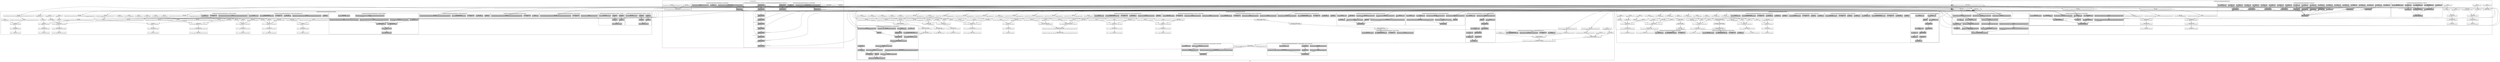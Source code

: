 digraph LYS {
  node [shape=box,fontsize=10];
  subgraph "cluster_test/fixtures/types/patternMatching.lys" {
    1 [label="Name: Maybe\n(type (alias Maybe (union (alias None (struct)) (alias Some (struct value:(type (alias i32 (native i32))))))))", fillcolor=grey];
    2 [label="Name: None\n(type (alias None (struct)))", fillcolor=grey];
    3 [label="Name: Some\n(type (alias Some (struct value:(type (alias i32 (native i32))))))", fillcolor=grey];
    4 [label="Name: value\n(type (alias i32 (native i32)))", fillcolor=grey];
    5 [label="Ref: i32\n(type (alias i32 (native i32)))", fillcolor=grey];
    6 [label="FunOverload: test\n(fun 'test' ((alias i32)) (alias boolean))", fillcolor=grey];
    7 [label="FunNode: test\n(fun 'test' ((alias i32)) (alias boolean))", fillcolor=grey];
    8 [label="Ref: i32\n(type (alias i32 (native i32)))", fillcolor=grey];
    9 [label="Name: a\n(alias i32 (native i32))", fillcolor=grey];
    10 [label="Ref: boolean\n(type (alias boolean (native boolean)))", fillcolor=grey];
    11 [label="Name: test\n(fun 'test' ((alias i32)) (alias boolean))", fillcolor=grey];
    12 [label="FunOverload: test2\n(fun 'test2' ((alias i32)) (alias i32))", fillcolor=grey];
    13 [label="FunNode: test2\n(fun 'test2' ((alias i32)) (alias i32))", fillcolor=grey];
    14 [label="Ref: i32\n(type (alias i32 (native i32)))", fillcolor=grey];
    15 [label="Name: a\n(alias i32 (native i32))", fillcolor=grey];
    16 [label="Ref: i32\n(type (alias i32 (native i32)))", fillcolor=grey];
    17 [label="Name: test2\n(fun 'test2' ((alias i32)) (alias i32))", fillcolor=grey];
    18 [label="FunOverload: test3\n(fun 'test3' ((alias Maybe)) (alias boolean))", fillcolor=grey];
    19 [label="FunNode: test3\n(fun 'test3' ((alias Maybe)) (alias boolean))", fillcolor=grey];
    20 [label="Ref: Maybe\n(type (alias Maybe (union (alias None (struct)) (alias Some (struct value:(type (alias i32 (native i32))))))))", fillcolor=grey];
    21 [label="Name: a\n(alias Maybe (union (alias None (struct)) (alias Some (struct value:(type (alias i32 (native i32)))))))", fillcolor=grey];
    22 [label="Ref: boolean\n(type (alias boolean (native boolean)))", fillcolor=grey];
    23 [label="Name: test3\n(fun 'test3' ((alias Maybe)) (alias boolean))", fillcolor=grey];
    24 [label="FunOverload: test4\n(fun 'test4' ((alias Maybe)) (alias Some))", fillcolor=grey];
    25 [label="FunNode: test4\n(fun 'test4' ((alias Maybe)) (alias Some))", fillcolor=grey];
    26 [label="Ref: Maybe\n(type (alias Maybe (union (alias None (struct)) (alias Some (struct value:(type (alias i32 (native i32))))))))", fillcolor=grey];
    27 [label="Name: a\n(alias Maybe (union (alias None (struct)) (alias Some (struct value:(type (alias i32 (native i32)))))))", fillcolor=grey];
    28 [label="Ref: Some\n(type (alias Some (struct value:(type (alias i32 (native i32))))))", fillcolor=grey];
    29 [label="Name: test4\n(fun 'test4' ((alias Maybe)) (alias Some))", fillcolor=grey];
    subgraph "cluster_test/fixtures/types/patternMatching.lys_0" { rankdir=TB;
      node [style=filled, fillcolor=grey];
      30 [label="Name: a\n(alias i32 (native i32))", fillcolor=grey];
      31 [label="PatternMatcherNode\n(alias boolean (native boolean))", fillcolor=grey];
      32 [label="Ref: a\n(alias i32 (native i32))", fillcolor=grey];
      33 [label="MatchLiteralNode\n(alias boolean (native boolean))", fillcolor=grey];
      34 [label="Int: 1\n(alias i32 (native i32))", fillcolor=grey];
      35 [label="BooleanLiteral\n(alias boolean (native boolean))", fillcolor=grey];
      36 [label="MatchDefaultNode\n(alias boolean (native boolean))", fillcolor=grey];
      37 [label="BooleanLiteral\n(alias boolean (native boolean))", fillcolor=grey];
      38 [label="Ref: boolean\n(type (alias boolean (native boolean)))", fillcolor=grey];
      label="test/fixtures/types/patternMatching.lys::test(i32)";
    }
    subgraph "cluster_test/fixtures/types/patternMatching.lys_1" { rankdir=TB;
      node [style=filled, fillcolor=grey];
      39 [label="Name: a\n(alias i32 (native i32))", fillcolor=grey];
      40 [label="PatternMatcherNode\n(alias i32 (native i32))", fillcolor=grey];
      41 [label="Ref: a\n(alias i32 (native i32))", fillcolor=grey];
      42 [label="MatchLiteralNode\n(alias i32 (native i32))", fillcolor=grey];
      43 [label="Int: 10\n(alias i32 (native i32))", fillcolor=grey];
      44 [label="Int: 1\n(alias i32 (native i32))", fillcolor=grey];
      45 [label="MatchLiteralNode\n(alias i32 (native i32))", fillcolor=grey];
      46 [label="Int: 20\n(alias i32 (native i32))", fillcolor=grey];
      47 [label="Int: 2\n(alias i32 (native i32))", fillcolor=grey];
      48 [label="MatchLiteralNode\n(alias i32 (native i32))", fillcolor=grey];
      49 [label="Int: 30\n(alias i32 (native i32))", fillcolor=grey];
      50 [label="Int: 3\n(alias i32 (native i32))", fillcolor=grey];
      51 [label="MatchLiteralNode\n(alias i32 (native i32))", fillcolor=grey];
      52 [label="Int: 40\n(alias i32 (native i32))", fillcolor=grey];
      53 [label="Int: 4\n(alias i32 (native i32))", fillcolor=grey];
      54 [label="MatchLiteralNode\n(alias i32 (native i32))", fillcolor=grey];
      55 [label="Int: 50\n(alias i32 (native i32))", fillcolor=grey];
      56 [label="Int: 5\n(alias i32 (native i32))", fillcolor=grey];
      57 [label="MatchLiteralNode\n(alias i32 (native i32))", fillcolor=grey];
      58 [label="Int: 60\n(alias i32 (native i32))", fillcolor=grey];
      59 [label="Int: 6\n(alias i32 (native i32))", fillcolor=grey];
      60 [label="MatchLiteralNode\n(alias i32 (native i32))", fillcolor=grey];
      61 [label="Int: 70\n(alias i32 (native i32))", fillcolor=grey];
      62 [label="Int: 7\n(alias i32 (native i32))", fillcolor=grey];
      63 [label="MatchLiteralNode\n(alias i32 (native i32))", fillcolor=grey];
      64 [label="Int: 80\n(alias i32 (native i32))", fillcolor=grey];
      65 [label="Int: 8\n(alias i32 (native i32))", fillcolor=grey];
      66 [label="MatchLiteralNode\n(alias i32 (native i32))", fillcolor=grey];
      67 [label="Int: 90\n(alias i32 (native i32))", fillcolor=grey];
      68 [label="Int: 9\n(alias i32 (native i32))", fillcolor=grey];
      69 [label="MatchDefaultNode\n(alias i32 (native i32))", fillcolor=grey];
      70 [label="Int: 0\n(alias i32 (native i32))", fillcolor=grey];
      71 [label="Ref: i32\n(type (alias i32 (native i32)))", fillcolor=grey];
      label="test/fixtures/types/patternMatching.lys::test2(i32)";
    }
    subgraph "cluster_test/fixtures/types/patternMatching.lys_2" { rankdir=TB;
      node [style=filled, fillcolor=grey];
      72 [label="Name: a\n(alias Maybe (union (alias None (struct)) (alias Some (struct value:(type (alias i32 (native i32)))))))", fillcolor=grey];
      73 [label="PatternMatcherNode\n(alias boolean (native boolean))", fillcolor=grey];
      74 [label="Ref: a\n(alias Maybe (union (alias None (struct)) (alias Some (struct value:(type (alias i32 (native i32)))))))", fillcolor=grey];
      75 [label="MatchCaseIsNode\n(alias boolean (native boolean))", fillcolor=grey];
      76 [label="Ref: Some\n(type (alias Some (struct value:(type (alias i32 (native i32))))))", fillcolor=grey];
      77 [label="BooleanLiteral\n(alias boolean (native boolean))", fillcolor=grey];
      78 [label="MatchCaseIsNode\n(alias boolean (native boolean))", fillcolor=grey];
      79 [label="Ref: None\n(type (alias None (struct)))", fillcolor=grey];
      80 [label="BooleanLiteral\n(alias boolean (native boolean))", fillcolor=grey];
      81 [label="TypeReducerNode\n(never)", fillcolor=grey];
      82 [label="Ref: boolean\n(type (alias boolean (native boolean)))", fillcolor=grey];
      label="test/fixtures/types/patternMatching.lys::test3(Maybe)";
    }
    subgraph "cluster_test/fixtures/types/patternMatching.lys_3" { rankdir=TB;
      node [style=filled, fillcolor=grey];
      83 [label="Name: a\n(alias Maybe (union (alias None (struct)) (alias Some (struct value:(type (alias i32 (native i32)))))))", fillcolor=grey];
      84 [label="PatternMatcherNode\n(alias Some (struct value:(type (alias i32 (native i32)))))", fillcolor=grey];
      85 [label="Ref: a\n(alias Maybe (union (alias None (struct)) (alias Some (struct value:(type (alias i32 (native i32)))))))", fillcolor=grey];
      86 [label="MatchCaseIsNode\n(alias Some (struct value:(type (alias i32 (native i32)))))", fillcolor=grey];
      87 [label="Ref: Some\n(type (alias Some (struct value:(type (alias i32 (native i32))))))", fillcolor=grey];
      88 [label="Ref: x\n(alias Some (struct value:(type (alias i32 (native i32)))))", fillcolor=grey];
      89 [label="Name: x\n(alias Some (struct value:(type (alias i32 (native i32)))))", fillcolor=grey];
      90 [label="MatchCaseIsNode\n(alias Some (struct value:(type (alias i32 (native i32)))))", fillcolor=grey];
      91 [label="Ref: None\n(type (alias None (struct)))", fillcolor=grey];
      92 [label="FunctionCallNode\n(alias Some (struct value:(type (alias i32 (native i32)))))", fillcolor=grey];
      93 [label="MemberNode\n(fun 'apply' ((alias i32)) (alias Some))", fillcolor=grey];
      94 [label="Ref: Some\n(type (alias Some (struct value:(type (alias i32 (native i32))))))", fillcolor=grey];
      95 [label="Int: 0\n(alias i32 (native i32))", fillcolor=grey];
      96 [label="TypeReducerNode\n(never)", fillcolor=grey];
      97 [label="Ref: Some\n(type (alias Some (struct value:(type (alias i32 (native i32))))))", fillcolor=grey];
      label="test/fixtures/types/patternMatching.lys::test4(Maybe)";
    }
    label="test/fixtures/types/patternMatching.lys";
  }
  subgraph "cluster_<no-document>" {
    98 [label="UnionTypeNode\n(type (union (alias None (struct)) (alias Some (struct value:(type (alias i32 (native i32)))))))", fillcolor=grey];
    99 [label="Ref: None\n(type (alias None (struct)))", fillcolor=grey];
    100 [label="Ref: Some\n(type (alias Some (struct value:(type (alias i32 (native i32))))))", fillcolor=grey];
    101 [label="StructTypeNode\n(type (struct))", fillcolor=grey];
    102 [label="StructTypeNode\n(type (struct value:(type (alias i32 (native i32)))))", fillcolor=grey];
    subgraph "cluster_<no-document>_0" { rankdir=TB;
      node [style=filled, fillcolor=grey];
      103 [label="TypeReducerNode\n(alias i32 (native i32))", fillcolor=grey];
      104 [label="TypeReducerNode\n(alias i32 (native i32))", fillcolor=grey];
      label="test/fixtures/types/patternMatching.lys::test(i32)";
    }
    subgraph "cluster_<no-document>_1" { rankdir=TB;
      node [style=filled, fillcolor=grey];
      105 [label="TypeReducerNode\n(alias i32 (native i32))", fillcolor=grey];
      106 [label="TypeReducerNode\n(alias i32 (native i32))", fillcolor=grey];
      107 [label="TypeReducerNode\n(alias i32 (native i32))", fillcolor=grey];
      108 [label="TypeReducerNode\n(alias i32 (native i32))", fillcolor=grey];
      109 [label="TypeReducerNode\n(alias i32 (native i32))", fillcolor=grey];
      110 [label="TypeReducerNode\n(alias i32 (native i32))", fillcolor=grey];
      111 [label="TypeReducerNode\n(alias i32 (native i32))", fillcolor=grey];
      112 [label="TypeReducerNode\n(alias i32 (native i32))", fillcolor=grey];
      113 [label="TypeReducerNode\n(alias i32 (native i32))", fillcolor=grey];
      114 [label="TypeReducerNode\n(alias i32 (native i32))", fillcolor=grey];
      label="test/fixtures/types/patternMatching.lys::test2(i32)";
    }
    subgraph "cluster_<no-document>_2" { rankdir=TB;
      node [style=filled, fillcolor=grey];
      115 [label="Name: $\n(alias Some (struct value:(type (alias i32 (native i32)))))", fillcolor=grey];
      116 [label="TypeReducerNode\n(union (alias None (struct)) (alias Some (struct value:(type (alias i32 (native i32))))))", fillcolor=grey];
      117 [label="Name: $\n(alias None (struct))", fillcolor=grey];
      118 [label="TypeReducerNode\n(alias None (struct))", fillcolor=grey];
      label="test/fixtures/types/patternMatching.lys::test3(Maybe)";
    }
    subgraph "cluster_<no-document>_3" { rankdir=TB;
      node [style=filled, fillcolor=grey];
      119 [label="TypeReducerNode\n(union (alias None (struct)) (alias Some (struct value:(type (alias i32 (native i32))))))", fillcolor=grey];
      120 [label="Name: $\n(alias None (struct))", fillcolor=grey];
      121 [label="TypeReducerNode\n(alias None (struct))", fillcolor=grey];
      label="test/fixtures/types/patternMatching.lys::test4(Maybe)";
    }
    label="<no-document>";
  }
  subgraph "cluster_test/fixtures/types/patternMatching.lys#Maybe" {
    122 [label="FunOverload: is\n(fun 'is' ((alias Maybe)) (alias boolean))", fillcolor=grey];
    123 [label="FunNode: is\n(fun 'is' ((alias Maybe)) (alias boolean))", fillcolor=grey];
    124 [label="Ref: Maybe\n(type (alias Maybe (union (alias None (struct)) (alias Some (struct value:(type (alias i32 (native i32))))))))", fillcolor=grey];
    125 [label="Name: a\n(alias Maybe (union (alias None (struct)) (alias Some (struct value:(type (alias i32 (native i32)))))))", fillcolor=grey];
    126 [label="Ref: boolean\n(type (alias boolean (native boolean)))", fillcolor=grey];
    127 [label="Name: is\n(fun 'is' ((alias Maybe)) (alias boolean))", fillcolor=grey];
    128 [label="FunOverload: ==\n(fun '==' ((alias ref) (alias ref)) (alias boolean))", fillcolor=grey];
    129 [label="FunNode: ==\n(fun '==' ((alias ref) (alias ref)) (alias boolean))", fillcolor=grey];
    130 [label="Ref: ref\n(type (alias ref (ref ?)))", fillcolor=grey];
    131 [label="Name: lhs\n(alias ref (ref ?))", fillcolor=grey];
    132 [label="Ref: ref\n(type (alias ref (ref ?)))", fillcolor=grey];
    133 [label="Name: rhs\n(alias ref (ref ?))", fillcolor=grey];
    134 [label="Ref: boolean\n(type (alias boolean (native boolean)))", fillcolor=grey];
    135 [label="Name: ==\n(fun '==' ((alias ref) (alias ref)) (alias boolean))", fillcolor=grey];
    136 [label="FunOverload: !=\n(fun '!=' ((alias ref) (alias ref)) (alias boolean))", fillcolor=grey];
    137 [label="FunNode: !=\n(fun '!=' ((alias ref) (alias ref)) (alias boolean))", fillcolor=grey];
    138 [label="Ref: ref\n(type (alias ref (ref ?)))", fillcolor=grey];
    139 [label="Name: lhs\n(alias ref (ref ?))", fillcolor=grey];
    140 [label="Ref: ref\n(type (alias ref (ref ?)))", fillcolor=grey];
    141 [label="Name: rhs\n(alias ref (ref ?))", fillcolor=grey];
    142 [label="Ref: boolean\n(type (alias boolean (native boolean)))", fillcolor=grey];
    143 [label="Name: !=\n(fun '!=' ((alias ref) (alias ref)) (alias boolean))", fillcolor=grey];
    144 [label="FunOverload: store\n(fun 'store' ((alias ref) (alias Maybe) (alias u32)) (alias void))", fillcolor=grey];
    145 [label="FunNode: store\n(fun 'store' ((alias ref) (alias Maybe) (alias u32)) (alias void))", fillcolor=grey];
    146 [label="Ref: ref\n(type (alias ref (ref ?)))", fillcolor=grey];
    147 [label="Name: lhs\n(alias ref (ref ?))", fillcolor=grey];
    148 [label="Ref: Maybe\n(type (alias Maybe (union (alias None (struct)) (alias Some (struct value:(type (alias i32 (native i32))))))))", fillcolor=grey];
    149 [label="Name: rhs\n(alias Maybe (union (alias None (struct)) (alias Some (struct value:(type (alias i32 (native i32)))))))", fillcolor=grey];
    150 [label="Ref: u32\n(type (alias u32 (native u32)))", fillcolor=grey];
    151 [label="Name: offset\n(alias u32 (native u32))", fillcolor=grey];
    152 [label="Ref: void\n(type (alias void (native void)))", fillcolor=grey];
    153 [label="Name: store\n(fun 'store' ((alias ref) (alias Maybe) (alias u32)) (alias void))", fillcolor=grey];
    154 [label="FunOverload: load\n(fun 'load' ((alias ref) (alias u32)) (alias Maybe))", fillcolor=grey];
    155 [label="FunNode: load\n(fun 'load' ((alias ref) (alias u32)) (alias Maybe))", fillcolor=grey];
    156 [label="Ref: ref\n(type (alias ref (ref ?)))", fillcolor=grey];
    157 [label="Name: lhs\n(alias ref (ref ?))", fillcolor=grey];
    158 [label="Ref: u32\n(type (alias u32 (native u32)))", fillcolor=grey];
    159 [label="Name: offset\n(alias u32 (native u32))", fillcolor=grey];
    160 [label="Ref: Maybe\n(type (alias Maybe (union (alias None (struct)) (alias Some (struct value:(type (alias i32 (native i32))))))))", fillcolor=grey];
    161 [label="Name: load\n(fun 'load' ((alias ref) (alias u32)) (alias Maybe))", fillcolor=grey];
    162 [label="FunOverload: as\n(fun 'as' ((alias Maybe)) (alias ref))", fillcolor=grey];
    163 [label="FunNode: as\n(fun 'as' ((alias Maybe)) (alias ref))", fillcolor=grey];
    164 [label="Ref: Maybe\n(type (alias Maybe (union (alias None (struct)) (alias Some (struct value:(type (alias i32 (native i32))))))))", fillcolor=grey];
    165 [label="Name: a\n(alias Maybe (union (alias None (struct)) (alias Some (struct value:(type (alias i32 (native i32)))))))", fillcolor=grey];
    166 [label="Ref: ref\n(type (alias ref (ref ?)))", fillcolor=grey];
    167 [label="Name: as\n(fun 'as' ((alias Maybe)) (alias ref))", fillcolor=grey];
    168 [label="FunOverload: as\n(fun 'as' ((alias None)) (alias Maybe))", fillcolor=grey];
    169 [label="FunNode: as\n(fun 'as' ((alias None)) (alias Maybe))", fillcolor=grey];
    170 [label="Ref: None\n(type (alias None (struct)))", fillcolor=grey];
    171 [label="Name: a\n(alias None (struct))", fillcolor=grey];
    172 [label="Ref: Maybe\n(type (alias Maybe (union (alias None (struct)) (alias Some (struct value:(type (alias i32 (native i32))))))))", fillcolor=grey];
    173 [label="Name: as\n(fun 'as' ((alias None)) (alias Maybe))", fillcolor=grey];
    174 [label="FunOverload: as\n(fun 'as' ((alias Some)) (alias Maybe))", fillcolor=grey];
    175 [label="FunNode: as\n(fun 'as' ((alias Some)) (alias Maybe))", fillcolor=grey];
    176 [label="Ref: Some\n(type (alias Some (struct value:(type (alias i32 (native i32))))))", fillcolor=grey];
    177 [label="Name: a\n(alias Some (struct value:(type (alias i32 (native i32)))))", fillcolor=grey];
    178 [label="Ref: Maybe\n(type (alias Maybe (union (alias None (struct)) (alias Some (struct value:(type (alias i32 (native i32))))))))", fillcolor=grey];
    179 [label="Name: as\n(fun 'as' ((alias Some)) (alias Maybe))", fillcolor=grey];
    subgraph "cluster_test/fixtures/types/patternMatching.lys#Maybe_0" { rankdir=TB;
      node [style=filled, fillcolor=grey];
      180 [label="Name: lhs\n(alias ref (ref ?))", fillcolor=grey];
      181 [label="Name: rhs\n(alias ref (ref ?))", fillcolor=grey];
      182 [label="BinOp: ==\n(alias boolean (native boolean))", fillcolor=grey];
      183 [label="Ref: lhs\n(alias ref (ref ?))", fillcolor=grey];
      184 [label="Ref: rhs\n(alias ref (ref ?))", fillcolor=grey];
      185 [label="Ref: boolean\n(type (alias boolean (native boolean)))", fillcolor=grey];
      label="test/fixtures/types/patternMatching.lys::Maybe.==(ref,ref)";
    }
    subgraph "cluster_test/fixtures/types/patternMatching.lys#Maybe_1" { rankdir=TB;
      node [style=filled, fillcolor=grey];
      186 [label="Name: lhs\n(alias ref (ref ?))", fillcolor=grey];
      187 [label="Name: rhs\n(alias ref (ref ?))", fillcolor=grey];
      188 [label="BinOp: !=\n(alias boolean (native boolean))", fillcolor=grey];
      189 [label="Ref: lhs\n(alias ref (ref ?))", fillcolor=grey];
      190 [label="Ref: rhs\n(alias ref (ref ?))", fillcolor=grey];
      191 [label="Ref: boolean\n(type (alias boolean (native boolean)))", fillcolor=grey];
      label="test/fixtures/types/patternMatching.lys::Maybe.!=(ref,ref)";
    }
    subgraph "cluster_test/fixtures/types/patternMatching.lys#Maybe_2" { rankdir=TB;
      node [style=filled, fillcolor=grey];
      192 [label="Name: lhs\n(alias ref (ref ?))", fillcolor=grey];
      193 [label="Name: offset\n(alias u32 (native u32))", fillcolor=grey];
      194 [label="WasmExpressionNode\n(never)", fillcolor=grey];
      195 [label="Ref: addressFromRef\n(fun 'addressFromRef' ((alias ref)) (alias u32))", fillcolor=grey];
      196 [label="Ref: Maybe\n(type (alias Maybe (union (alias None (struct)) (alias Some (struct value:(type (alias i32 (native i32))))))))", fillcolor=grey];
      label="test/fixtures/types/patternMatching.lys::Maybe.load(ref,u32)";
    }
    subgraph "cluster_test/fixtures/types/patternMatching.lys#Maybe_3" { rankdir=TB;
      node [style=filled, fillcolor=grey];
      197 [label="Name: a\n(alias None (struct))", fillcolor=grey];
      198 [label="WasmExpressionNode\n(never)", fillcolor=grey];
      199 [label="Ref: Maybe\n(type (alias Maybe (union (alias None (struct)) (alias Some (struct value:(type (alias i32 (native i32))))))))", fillcolor=grey];
      label="test/fixtures/types/patternMatching.lys::None.as(None)";
    }
    subgraph "cluster_test/fixtures/types/patternMatching.lys#Maybe_4" { rankdir=TB;
      node [style=filled, fillcolor=grey];
      200 [label="Name: a\n(alias Some (struct value:(type (alias i32 (native i32)))))", fillcolor=grey];
      201 [label="WasmExpressionNode\n(never)", fillcolor=grey];
      202 [label="Ref: Maybe\n(type (alias Maybe (union (alias None (struct)) (alias Some (struct value:(type (alias i32 (native i32))))))))", fillcolor=grey];
      label="test/fixtures/types/patternMatching.lys::Some.as(Some)";
    }
    subgraph "cluster_test/fixtures/types/patternMatching.lys#Maybe_5" { rankdir=TB;
      node [style=filled, fillcolor=grey];
      203 [label="Name: a\n(alias Maybe (union (alias None (struct)) (alias Some (struct value:(type (alias i32 (native i32)))))))", fillcolor=grey];
      204 [label="BlockNode\n(alias boolean (native boolean))", fillcolor=grey];
      205 [label="BinOp: ||\n(alias boolean (native boolean))", fillcolor=grey];
      206 [label="IsExpressionNode\n(alias boolean (native boolean))", fillcolor=grey];
      207 [label="Ref: a\n(alias Maybe (union (alias None (struct)) (alias Some (struct value:(type (alias i32 (native i32)))))))", fillcolor=grey];
      208 [label="Ref: None\n(type (alias None (struct)))", fillcolor=grey];
      209 [label="IsExpressionNode\n(alias boolean (native boolean))", fillcolor=grey];
      210 [label="Ref: a\n(alias Maybe (union (alias None (struct)) (alias Some (struct value:(type (alias i32 (native i32)))))))", fillcolor=grey];
      211 [label="Ref: Some\n(type (alias Some (struct value:(type (alias i32 (native i32))))))", fillcolor=grey];
      212 [label="Ref: boolean\n(type (alias boolean (native boolean)))", fillcolor=grey];
      label="test/fixtures/types/patternMatching.lys::Maybe.is(Maybe)";
    }
    subgraph "cluster_test/fixtures/types/patternMatching.lys#Maybe_6" { rankdir=TB;
      node [style=filled, fillcolor=grey];
      213 [label="Name: lhs\n(alias ref (ref ?))", fillcolor=grey];
      214 [label="Name: rhs\n(alias Maybe (union (alias None (struct)) (alias Some (struct value:(type (alias i32 (native i32)))))))", fillcolor=grey];
      215 [label="Name: offset\n(alias u32 (native u32))", fillcolor=grey];
      216 [label="WasmExpressionNode\n(never)", fillcolor=grey];
      217 [label="Ref: addressFromRef\n(fun 'addressFromRef' ((alias ref)) (alias u32))", fillcolor=grey];
      218 [label="Ref: void\n(type (alias void (native void)))", fillcolor=grey];
      label="test/fixtures/types/patternMatching.lys::Maybe.store(ref,Maybe,u32)";
    }
    subgraph "cluster_test/fixtures/types/patternMatching.lys#Maybe_7" { rankdir=TB;
      node [style=filled, fillcolor=grey];
      219 [label="Name: a\n(alias Maybe (union (alias None (struct)) (alias Some (struct value:(type (alias i32 (native i32)))))))", fillcolor=grey];
      220 [label="WasmExpressionNode\n(never)", fillcolor=grey];
      221 [label="Ref: ref\n(type (alias ref (ref ?)))", fillcolor=grey];
      label="test/fixtures/types/patternMatching.lys::Maybe.as(Maybe)";
    }
    label="test/fixtures/types/patternMatching.lys#Maybe";
  }
  subgraph "cluster_test/fixtures/types/patternMatching.lys#None" {
    222 [label="FunOverload: None$discriminant\n(fun 'None$discriminant' () (alias i64))", fillcolor=grey];
    223 [label="FunNode: None$discriminant\n(fun 'None$discriminant' () (alias i64))", fillcolor=grey];
    224 [label="Ref: i64\n(type (alias i64 (native i64)))", fillcolor=grey];
    225 [label="Name: None$discriminant\n(fun 'None$discriminant' () (alias i64))", fillcolor=grey];
    226 [label="FunOverload: apply\n(fun 'apply' () (alias None))", fillcolor=grey];
    227 [label="FunNode: apply\n(fun 'apply' () (alias None))", fillcolor=grey];
    228 [label="Ref: None\n(type (alias None (struct)))", fillcolor=grey];
    229 [label="Name: apply\n(fun 'apply' () (alias None))", fillcolor=grey];
    230 [label="FunOverload: is\n(fun 'is' ((alias None)) (alias boolean))", fillcolor=grey];
    231 [label="FunNode: is\n(fun 'is' ((alias None)) (alias boolean))", fillcolor=grey];
    232 [label="Ref: None\n(type (alias None (struct)))", fillcolor=grey];
    233 [label="Name: a\n(alias None (struct))", fillcolor=grey];
    234 [label="Ref: boolean\n(type (alias boolean (native boolean)))", fillcolor=grey];
    235 [label="Name: is\n(fun 'is' ((alias None)) (alias boolean))", fillcolor=grey];
    236 [label="FunOverload: ==\n(fun '==' ((alias None) (alias ref)) (alias boolean))", fillcolor=grey];
    237 [label="FunNode: ==\n(fun '==' ((alias None) (alias ref)) (alias boolean))", fillcolor=grey];
    238 [label="Ref: None\n(type (alias None (struct)))", fillcolor=grey];
    239 [label="Name: a\n(alias None (struct))", fillcolor=grey];
    240 [label="Ref: ref\n(type (alias ref (ref ?)))", fillcolor=grey];
    241 [label="Name: b\n(alias ref (ref ?))", fillcolor=grey];
    242 [label="Ref: boolean\n(type (alias boolean (native boolean)))", fillcolor=grey];
    243 [label="Name: ==\n(fun '==' ((alias None) (alias ref)) (alias boolean))", fillcolor=grey];
    244 [label="FunOverload: !=\n(fun '!=' ((alias None) (alias ref)) (alias boolean))", fillcolor=grey];
    245 [label="FunNode: !=\n(fun '!=' ((alias None) (alias ref)) (alias boolean))", fillcolor=grey];
    246 [label="Ref: None\n(type (alias None (struct)))", fillcolor=grey];
    247 [label="Name: a\n(alias None (struct))", fillcolor=grey];
    248 [label="Ref: ref\n(type (alias ref (ref ?)))", fillcolor=grey];
    249 [label="Name: b\n(alias ref (ref ?))", fillcolor=grey];
    250 [label="Ref: boolean\n(type (alias boolean (native boolean)))", fillcolor=grey];
    251 [label="Name: !=\n(fun '!=' ((alias None) (alias ref)) (alias boolean))", fillcolor=grey];
    252 [label="FunOverload: store\n(fun 'store' ((alias ref) (alias None) (alias u32)) (alias void))", fillcolor=grey];
    253 [label="FunNode: store\n(fun 'store' ((alias ref) (alias None) (alias u32)) (alias void))", fillcolor=grey];
    254 [label="Ref: ref\n(type (alias ref (ref ?)))", fillcolor=grey];
    255 [label="Name: lhs\n(alias ref (ref ?))", fillcolor=grey];
    256 [label="Ref: None\n(type (alias None (struct)))", fillcolor=grey];
    257 [label="Name: rhs\n(alias None (struct))", fillcolor=grey];
    258 [label="Ref: u32\n(type (alias u32 (native u32)))", fillcolor=grey];
    259 [label="Name: offset\n(alias u32 (native u32))", fillcolor=grey];
    260 [label="Ref: void\n(type (alias void (native void)))", fillcolor=grey];
    261 [label="Name: store\n(fun 'store' ((alias ref) (alias None) (alias u32)) (alias void))", fillcolor=grey];
    262 [label="FunOverload: load\n(fun 'load' ((alias ref) (alias u32)) (alias None))", fillcolor=grey];
    263 [label="FunNode: load\n(fun 'load' ((alias ref) (alias u32)) (alias None))", fillcolor=grey];
    264 [label="Ref: ref\n(type (alias ref (ref ?)))", fillcolor=grey];
    265 [label="Name: lhs\n(alias ref (ref ?))", fillcolor=grey];
    266 [label="Ref: u32\n(type (alias u32 (native u32)))", fillcolor=grey];
    267 [label="Name: offset\n(alias u32 (native u32))", fillcolor=grey];
    268 [label="Ref: None\n(type (alias None (struct)))", fillcolor=grey];
    269 [label="Name: load\n(fun 'load' ((alias ref) (alias u32)) (alias None))", fillcolor=grey];
    subgraph "cluster_test/fixtures/types/patternMatching.lys#None_0" { rankdir=TB;
      node [style=filled, fillcolor=grey];
      270 [label="BlockNode\n(alias i64 (native i64))", fillcolor=grey];
      271 [label="ValDecl: discriminant\n(native void)", fillcolor=grey];
      272 [label="Name: discriminant\n(alias u32 (native u32))", fillcolor=grey];
      273 [label="Ref: u32\n(type (alias u32 (native u32)))", fillcolor=grey];
      274 [label="MemberNode\n(native u32)", fillcolor=grey];
      275 [label="Ref: None\n(type (alias None (struct)))", fillcolor=grey];
      276 [label="BinOp: <<\n(alias i64 (native i64))", fillcolor=grey];
      277 [label="AsExpressionNode\n(alias i64 (native i64))", fillcolor=grey];
      278 [label="Ref: discriminant\n(alias u32 (native u32))", fillcolor=grey];
      279 [label="Ref: i64\n(type (alias i64 (native i64)))", fillcolor=grey];
      280 [label="Int: 32\n(alias i32 (native i32))", fillcolor=grey];
      281 [label="Ref: i64\n(type (alias i64 (native i64)))", fillcolor=grey];
      label="test/fixtures/types/patternMatching.lys::None.None$discriminant()";
    }
    subgraph "cluster_test/fixtures/types/patternMatching.lys#None_1" { rankdir=TB;
      node [style=filled, fillcolor=grey];
      282 [label="Name: lhs\n(alias ref (ref ?))", fillcolor=grey];
      283 [label="Name: offset\n(alias u32 (native u32))", fillcolor=grey];
      284 [label="WasmExpressionNode\n(never)", fillcolor=grey];
      285 [label="Ref: addressFromRef\n(fun 'addressFromRef' ((alias ref)) (alias u32))", fillcolor=grey];
      286 [label="Ref: None\n(type (alias None (struct)))", fillcolor=grey];
      label="test/fixtures/types/patternMatching.lys::None.load(ref,u32)";
    }
    subgraph "cluster_test/fixtures/types/patternMatching.lys#None_2" { rankdir=TB;
      node [style=filled, fillcolor=grey];
      287 [label="WasmExpressionNode\n(never)", fillcolor=grey];
      288 [label="Ref: None$discriminant\n(fun 'None$discriminant' () (alias i64))", fillcolor=grey];
      289 [label="Ref: None\n(type (alias None (struct)))", fillcolor=grey];
      label="test/fixtures/types/patternMatching.lys::None.apply()";
    }
    subgraph "cluster_test/fixtures/types/patternMatching.lys#None_3" { rankdir=TB;
      node [style=filled, fillcolor=grey];
      290 [label="Name: a\n(alias None (struct))", fillcolor=grey];
      291 [label="WasmExpressionNode\n(never)", fillcolor=grey];
      292 [label="Ref: None$discriminant\n(fun 'None$discriminant' () (alias i64))", fillcolor=grey];
      293 [label="Ref: boolean\n(type (alias boolean (native boolean)))", fillcolor=grey];
      label="test/fixtures/types/patternMatching.lys::None.is(None)";
    }
    subgraph "cluster_test/fixtures/types/patternMatching.lys#None_4" { rankdir=TB;
      node [style=filled, fillcolor=grey];
      294 [label="Name: a\n(alias None (struct))", fillcolor=grey];
      295 [label="Name: b\n(alias ref (ref ?))", fillcolor=grey];
      296 [label="WasmExpressionNode\n(never)", fillcolor=grey];
      297 [label="Ref: boolean\n(type (alias boolean (native boolean)))", fillcolor=grey];
      label="test/fixtures/types/patternMatching.lys::None.==(None,ref)";
    }
    subgraph "cluster_test/fixtures/types/patternMatching.lys#None_5" { rankdir=TB;
      node [style=filled, fillcolor=grey];
      298 [label="Name: a\n(alias None (struct))", fillcolor=grey];
      299 [label="Name: b\n(alias ref (ref ?))", fillcolor=grey];
      300 [label="WasmExpressionNode\n(never)", fillcolor=grey];
      301 [label="Ref: boolean\n(type (alias boolean (native boolean)))", fillcolor=grey];
      label="test/fixtures/types/patternMatching.lys::None.!=(None,ref)";
    }
    subgraph "cluster_test/fixtures/types/patternMatching.lys#None_6" { rankdir=TB;
      node [style=filled, fillcolor=grey];
      302 [label="Name: lhs\n(alias ref (ref ?))", fillcolor=grey];
      303 [label="Name: rhs\n(alias None (struct))", fillcolor=grey];
      304 [label="Name: offset\n(alias u32 (native u32))", fillcolor=grey];
      305 [label="WasmExpressionNode\n(never)", fillcolor=grey];
      306 [label="Ref: addressFromRef\n(fun 'addressFromRef' ((alias ref)) (alias u32))", fillcolor=grey];
      307 [label="Ref: void\n(type (alias void (native void)))", fillcolor=grey];
      label="test/fixtures/types/patternMatching.lys::None.store(ref,None,u32)";
    }
    label="test/fixtures/types/patternMatching.lys#None";
  }
  subgraph "cluster_test/fixtures/types/patternMatching.lys#Some" {
    308 [label="FunOverload: Some$discriminant\n(fun 'Some$discriminant' () (alias u64))", fillcolor=grey];
    309 [label="FunNode: Some$discriminant\n(fun 'Some$discriminant' () (alias u64))", fillcolor=grey];
    310 [label="Ref: u64\n(type (alias u64 (native u64)))", fillcolor=grey];
    311 [label="Name: Some$discriminant\n(fun 'Some$discriminant' () (alias u64))", fillcolor=grey];
    312 [label="FunOverload: apply\n(fun 'apply' ((alias i32)) (alias Some))", fillcolor=grey];
    313 [label="FunNode: apply\n(fun 'apply' ((alias i32)) (alias Some))", fillcolor=grey];
    314 [label="Ref: i32\n(type (alias i32 (native i32)))", fillcolor=grey];
    315 [label="Name: value\n(alias i32 (native i32))", fillcolor=grey];
    316 [label="Ref: Some\n(type (alias Some (struct value:(type (alias i32 (native i32))))))", fillcolor=grey];
    317 [label="Name: apply\n(fun 'apply' ((alias i32)) (alias Some))", fillcolor=grey];
    318 [label="FunOverload: fromPointer\n(fun 'fromPointer' ((alias u32)) (alias Some))", fillcolor=grey];
    319 [label="FunNode: fromPointer\n(fun 'fromPointer' ((alias u32)) (alias Some))", fillcolor=grey];
    320 [label="Ref: u32\n(type (alias u32 (native u32)))", fillcolor=grey];
    321 [label="Name: ptr\n(alias u32 (native u32))", fillcolor=grey];
    322 [label="Ref: Some\n(type (alias Some (struct value:(type (alias i32 (native i32))))))", fillcolor=grey];
    323 [label="Name: fromPointer\n(fun 'fromPointer' ((alias u32)) (alias Some))", fillcolor=grey];
    324 [label="FunOverload: ==\n(fun '==' ((alias Some) (alias Some)) (alias boolean))", fillcolor=grey];
    325 [label="FunNode: ==\n(fun '==' ((alias Some) (alias Some)) (alias boolean))", fillcolor=grey];
    326 [label="Ref: Some\n(type (alias Some (struct value:(type (alias i32 (native i32))))))", fillcolor=grey];
    327 [label="Name: a\n(alias Some (struct value:(type (alias i32 (native i32)))))", fillcolor=grey];
    328 [label="Ref: Some\n(type (alias Some (struct value:(type (alias i32 (native i32))))))", fillcolor=grey];
    329 [label="Name: b\n(alias Some (struct value:(type (alias i32 (native i32)))))", fillcolor=grey];
    330 [label="Ref: boolean\n(type (alias boolean (native boolean)))", fillcolor=grey];
    331 [label="Name: ==\n(fun '==' ((alias Some) (alias Some)) (alias boolean))", fillcolor=grey];
    332 [label="FunOverload: !=\n(fun '!=' ((alias Some) (alias Some)) (alias boolean))", fillcolor=grey];
    333 [label="FunNode: !=\n(fun '!=' ((alias Some) (alias Some)) (alias boolean))", fillcolor=grey];
    334 [label="Ref: Some\n(type (alias Some (struct value:(type (alias i32 (native i32))))))", fillcolor=grey];
    335 [label="Name: a\n(alias Some (struct value:(type (alias i32 (native i32)))))", fillcolor=grey];
    336 [label="Ref: Some\n(type (alias Some (struct value:(type (alias i32 (native i32))))))", fillcolor=grey];
    337 [label="Name: b\n(alias Some (struct value:(type (alias i32 (native i32)))))", fillcolor=grey];
    338 [label="Ref: boolean\n(type (alias boolean (native boolean)))", fillcolor=grey];
    339 [label="Name: !=\n(fun '!=' ((alias Some) (alias Some)) (alias boolean))", fillcolor=grey];
    340 [label="FunOverload: property_value\n(intersection (fun 'property_value' ((alias Some)) (alias i32)) (fun 'property_value' ((alias Some) (alias i32)) (alias void)))", fillcolor=grey];
    341 [label="FunNode: property_value\n(fun 'property_value' ((alias Some)) (alias i32))", fillcolor=grey];
    342 [label="Ref: Some\n(type (alias Some (struct value:(type (alias i32 (native i32))))))", fillcolor=grey];
    343 [label="Name: self\n(alias Some (struct value:(type (alias i32 (native i32)))))", fillcolor=grey];
    344 [label="Ref: i32\n(type (alias i32 (native i32)))", fillcolor=grey];
    345 [label="FunNode: property_value\n(fun 'property_value' ((alias Some) (alias i32)) (alias void))", fillcolor=grey];
    346 [label="Ref: Some\n(type (alias Some (struct value:(type (alias i32 (native i32))))))", fillcolor=grey];
    347 [label="Name: self\n(alias Some (struct value:(type (alias i32 (native i32)))))", fillcolor=grey];
    348 [label="Ref: i32\n(type (alias i32 (native i32)))", fillcolor=grey];
    349 [label="Name: value\n(alias i32 (native i32))", fillcolor=grey];
    350 [label="Ref: void\n(type (alias void (native void)))", fillcolor=grey];
    351 [label="Name: property_value\n(intersection (fun 'property_value' ((alias Some)) (alias i32)) (fun 'property_value' ((alias Some) (alias i32)) (alias void)))", fillcolor=grey];
    352 [label="FunOverload: property$0\n(intersection (fun 'property$0' ((alias Some)) (alias i32)) (fun 'property$0' ((alias Some) (alias i32)) (alias void)))", fillcolor=grey];
    353 [label="FunNode: property$0\n(fun 'property$0' ((alias Some)) (alias i32))", fillcolor=grey];
    354 [label="Ref: Some\n(type (alias Some (struct value:(type (alias i32 (native i32))))))", fillcolor=grey];
    355 [label="Name: self\n(type (alias Some (struct value:(type (alias i32 (native i32))))))", fillcolor=grey];
    356 [label="Ref: i32\n(type (alias i32 (native i32)))", fillcolor=grey];
    357 [label="FunNode: property$0\n(fun 'property$0' ((alias Some) (alias i32)) (alias void))", fillcolor=grey];
    358 [label="Ref: Some\n(type (alias Some (struct value:(type (alias i32 (native i32))))))", fillcolor=grey];
    359 [label="Name: self\n(type (alias Some (struct value:(type (alias i32 (native i32))))))", fillcolor=grey];
    360 [label="Ref: i32\n(type (alias i32 (native i32)))", fillcolor=grey];
    361 [label="Name: value\n(alias i32 (native i32))", fillcolor=grey];
    362 [label="Ref: void\n(type (alias void (native void)))", fillcolor=grey];
    363 [label="Name: property$0\n(intersection (fun 'property$0' ((alias Some)) (alias i32)) (fun 'property$0' ((alias Some) (alias i32)) (alias void)))", fillcolor=grey];
    364 [label="FunOverload: is\n(fun 'is' ((alias Some)) (alias boolean))", fillcolor=grey];
    365 [label="FunNode: is\n(fun 'is' ((alias Some)) (alias boolean))", fillcolor=grey];
    366 [label="Ref: Some\n(type (alias Some (struct value:(type (alias i32 (native i32))))))", fillcolor=grey];
    367 [label="Name: a\n(alias Some (struct value:(type (alias i32 (native i32)))))", fillcolor=grey];
    368 [label="Ref: boolean\n(type (alias boolean (native boolean)))", fillcolor=grey];
    369 [label="Name: is\n(fun 'is' ((alias Some)) (alias boolean))", fillcolor=grey];
    370 [label="FunOverload: store\n(fun 'store' ((alias ref) (alias Some) (alias u32)) (alias void))", fillcolor=grey];
    371 [label="FunNode: store\n(fun 'store' ((alias ref) (alias Some) (alias u32)) (alias void))", fillcolor=grey];
    372 [label="Ref: ref\n(type (alias ref (ref ?)))", fillcolor=grey];
    373 [label="Name: lhs\n(alias ref (ref ?))", fillcolor=grey];
    374 [label="Ref: Some\n(type (alias Some (struct value:(type (alias i32 (native i32))))))", fillcolor=grey];
    375 [label="Name: rhs\n(alias Some (struct value:(type (alias i32 (native i32)))))", fillcolor=grey];
    376 [label="Ref: u32\n(type (alias u32 (native u32)))", fillcolor=grey];
    377 [label="Name: offset\n(alias u32 (native u32))", fillcolor=grey];
    378 [label="Ref: void\n(type (alias void (native void)))", fillcolor=grey];
    379 [label="Name: store\n(fun 'store' ((alias ref) (alias Some) (alias u32)) (alias void))", fillcolor=grey];
    380 [label="FunOverload: load\n(fun 'load' ((alias ref) (alias u32)) (alias Some))", fillcolor=grey];
    381 [label="FunNode: load\n(fun 'load' ((alias ref) (alias u32)) (alias Some))", fillcolor=grey];
    382 [label="Ref: ref\n(type (alias ref (ref ?)))", fillcolor=grey];
    383 [label="Name: lhs\n(alias ref (ref ?))", fillcolor=grey];
    384 [label="Ref: u32\n(type (alias u32 (native u32)))", fillcolor=grey];
    385 [label="Name: offset\n(alias u32 (native u32))", fillcolor=grey];
    386 [label="Ref: Some\n(type (alias Some (struct value:(type (alias i32 (native i32))))))", fillcolor=grey];
    387 [label="Name: load\n(fun 'load' ((alias ref) (alias u32)) (alias Some))", fillcolor=grey];
    subgraph "cluster_test/fixtures/types/patternMatching.lys#Some_0" { rankdir=TB;
      node [style=filled, fillcolor=grey];
      388 [label="BlockNode\n(alias u64 (native u64))", fillcolor=grey];
      389 [label="ValDecl: discriminant\n(native void)", fillcolor=grey];
      390 [label="Name: discriminant\n(alias u32 (native u32))", fillcolor=grey];
      391 [label="Ref: u32\n(type (alias u32 (native u32)))", fillcolor=grey];
      392 [label="MemberNode\n(native u32)", fillcolor=grey];
      393 [label="Ref: Some\n(type (alias Some (struct value:(type (alias i32 (native i32))))))", fillcolor=grey];
      394 [label="BinOp: <<\n(alias u64 (native u64))", fillcolor=grey];
      395 [label="AsExpressionNode\n(alias u64 (native u64))", fillcolor=grey];
      396 [label="Ref: discriminant\n(alias u32 (native u32))", fillcolor=grey];
      397 [label="Ref: u64\n(type (alias u64 (native u64)))", fillcolor=grey];
      398 [label="Int: 32\n(alias i32 (native i32))", fillcolor=grey];
      399 [label="Ref: u64\n(type (alias u64 (native u64)))", fillcolor=grey];
      label="test/fixtures/types/patternMatching.lys::Some.Some$discriminant()";
    }
    subgraph "cluster_test/fixtures/types/patternMatching.lys#Some_1" { rankdir=TB;
      node [style=filled, fillcolor=grey];
      400 [label="Name: value\n(alias i32 (native i32))", fillcolor=grey];
      401 [label="BlockNode\n(alias Some (struct value:(type (alias i32 (native i32)))))", fillcolor=grey];
      402 [label="VarDecl: $ref\n(native void)", fillcolor=grey];
      403 [label="Name: $ref\n(alias Some (struct value:(type (alias i32 (native i32)))))", fillcolor=grey];
      404 [label="FunctionCallNode\n(alias Some (struct value:(type (alias i32 (native i32)))))", fillcolor=grey];
      405 [label="Ref: fromPointer\n(fun 'fromPointer' ((alias u32)) (alias Some))", fillcolor=grey];
      406 [label="FunctionCallNode\n(alias u32 (native u32))", fillcolor=grey];
      407 [label="Ref: system::memory::calloc\n(fun 'calloc' ((alias u32) (alias u32)) (alias u32))", fillcolor=grey];
      408 [label="AsExpressionNode\n(alias u32 (native u32))", fillcolor=grey];
      409 [label="Int: 1\n(alias i32 (native i32))", fillcolor=grey];
      410 [label="Ref: u32\n(type (alias u32 (native u32)))", fillcolor=grey];
      411 [label="MemberNode\n(native u32)", fillcolor=grey];
      412 [label="Ref: Some\n(type (alias Some (struct value:(type (alias i32 (native i32))))))", fillcolor=grey];
      413 [label="FunctionCallNode\n(alias void (native void))", fillcolor=grey];
      414 [label="Ref: property$0\n(intersection (fun 'property$0' ((alias Some)) (alias i32)) (fun 'property$0' ((alias Some) (alias i32)) (alias void)))", fillcolor=grey];
      415 [label="Ref: $ref\n(alias Some (struct value:(type (alias i32 (native i32)))))", fillcolor=grey];
      416 [label="Ref: value\n(alias i32 (native i32))", fillcolor=grey];
      417 [label="Ref: $ref\n(alias Some (struct value:(type (alias i32 (native i32)))))", fillcolor=grey];
      418 [label="Ref: Some\n(type (alias Some (struct value:(type (alias i32 (native i32))))))", fillcolor=grey];
      label="test/fixtures/types/patternMatching.lys::Some.apply(i32)";
    }
    subgraph "cluster_test/fixtures/types/patternMatching.lys#Some_2" { rankdir=TB;
      node [style=filled, fillcolor=grey];
      419 [label="Name: ptr\n(alias u32 (native u32))", fillcolor=grey];
      420 [label="WasmExpressionNode\n(never)", fillcolor=grey];
      421 [label="Ref: Some$discriminant\n(fun 'Some$discriminant' () (alias u64))", fillcolor=grey];
      422 [label="Ref: Some\n(type (alias Some (struct value:(type (alias i32 (native i32))))))", fillcolor=grey];
      label="test/fixtures/types/patternMatching.lys::Some.fromPointer(u32)";
    }
    subgraph "cluster_test/fixtures/types/patternMatching.lys#Some_3" { rankdir=TB;
      node [style=filled, fillcolor=grey];
      423 [label="Name: self\n(type (alias Some (struct value:(type (alias i32 (native i32))))))", fillcolor=grey];
      424 [label="FunctionCallNode\n(alias i32 (native i32))", fillcolor=grey];
      425 [label="MemberNode\n(intersection (fun 'load' ((alias ref)) (alias i32)) (fun 'load' ((alias ref) (alias u32)) (alias i32)))", fillcolor=grey];
      426 [label="Ref: i32\n(type (alias i32 (native i32)))", fillcolor=grey];
      427 [label="Ref: self\n(alias Some (struct value:(type (alias i32 (native i32)))))", fillcolor=grey];
      428 [label="MemberNode\n(native u32)", fillcolor=grey];
      429 [label="Ref: Some\n(type (alias Some (struct value:(type (alias i32 (native i32))))))", fillcolor=grey];
      430 [label="Ref: i32\n(type (alias i32 (native i32)))", fillcolor=grey];
      label="test/fixtures/types/patternMatching.lys::Some.property$0(Some)";
    }
    subgraph "cluster_test/fixtures/types/patternMatching.lys#Some_4" { rankdir=TB;
      node [style=filled, fillcolor=grey];
      431 [label="Name: self\n(type (alias Some (struct value:(type (alias i32 (native i32))))))", fillcolor=grey];
      432 [label="Name: value\n(alias i32 (native i32))", fillcolor=grey];
      433 [label="FunctionCallNode\n(alias void (native void))", fillcolor=grey];
      434 [label="MemberNode\n(intersection (fun 'store' ((alias ref) (alias i32)) (alias void)) (fun 'store' ((alias ref) (alias i32) (alias u32)) (alias void)))", fillcolor=grey];
      435 [label="Ref: i32\n(type (alias i32 (native i32)))", fillcolor=grey];
      436 [label="Ref: self\n(alias Some (struct value:(type (alias i32 (native i32)))))", fillcolor=grey];
      437 [label="Ref: value\n(alias i32 (native i32))", fillcolor=grey];
      438 [label="MemberNode\n(native u32)", fillcolor=grey];
      439 [label="Ref: Some\n(type (alias Some (struct value:(type (alias i32 (native i32))))))", fillcolor=grey];
      440 [label="Ref: void\n(type (alias void (native void)))", fillcolor=grey];
      label="test/fixtures/types/patternMatching.lys::Some.property$0_1(Some,i32)";
    }
    subgraph "cluster_test/fixtures/types/patternMatching.lys#Some_5" { rankdir=TB;
      node [style=filled, fillcolor=grey];
      441 [label="Name: lhs\n(alias ref (ref ?))", fillcolor=grey];
      442 [label="Name: offset\n(alias u32 (native u32))", fillcolor=grey];
      443 [label="WasmExpressionNode\n(never)", fillcolor=grey];
      444 [label="Ref: addressFromRef\n(fun 'addressFromRef' ((alias ref)) (alias u32))", fillcolor=grey];
      445 [label="Ref: Some\n(type (alias Some (struct value:(type (alias i32 (native i32))))))", fillcolor=grey];
      label="test/fixtures/types/patternMatching.lys::Some.load(ref,u32)";
    }
    subgraph "cluster_test/fixtures/types/patternMatching.lys#Some_6" { rankdir=TB;
      node [style=filled, fillcolor=grey];
      446 [label="Name: a\n(alias Some (struct value:(type (alias i32 (native i32)))))", fillcolor=grey];
      447 [label="Name: b\n(alias Some (struct value:(type (alias i32 (native i32)))))", fillcolor=grey];
      448 [label="WasmExpressionNode\n(never)", fillcolor=grey];
      449 [label="Ref: boolean\n(type (alias boolean (native boolean)))", fillcolor=grey];
      label="test/fixtures/types/patternMatching.lys::Some.==(Some,Some)";
    }
    subgraph "cluster_test/fixtures/types/patternMatching.lys#Some_7" { rankdir=TB;
      node [style=filled, fillcolor=grey];
      450 [label="Name: a\n(alias Some (struct value:(type (alias i32 (native i32)))))", fillcolor=grey];
      451 [label="Name: b\n(alias Some (struct value:(type (alias i32 (native i32)))))", fillcolor=grey];
      452 [label="WasmExpressionNode\n(never)", fillcolor=grey];
      453 [label="Ref: boolean\n(type (alias boolean (native boolean)))", fillcolor=grey];
      label="test/fixtures/types/patternMatching.lys::Some.!=(Some,Some)";
    }
    subgraph "cluster_test/fixtures/types/patternMatching.lys#Some_8" { rankdir=TB;
      node [style=filled, fillcolor=grey];
      454 [label="Name: self\n(alias Some (struct value:(type (alias i32 (native i32)))))", fillcolor=grey];
      455 [label="FunctionCallNode\n(alias i32 (native i32))", fillcolor=grey];
      456 [label="Ref: property$0\n(intersection (fun 'property$0' ((alias Some)) (alias i32)) (fun 'property$0' ((alias Some) (alias i32)) (alias void)))", fillcolor=grey];
      457 [label="Ref: self\n(alias Some (struct value:(type (alias i32 (native i32)))))", fillcolor=grey];
      458 [label="Ref: i32\n(type (alias i32 (native i32)))", fillcolor=grey];
      label="test/fixtures/types/patternMatching.lys::Some.property_value(Some)";
    }
    subgraph "cluster_test/fixtures/types/patternMatching.lys#Some_9" { rankdir=TB;
      node [style=filled, fillcolor=grey];
      459 [label="Name: self\n(alias Some (struct value:(type (alias i32 (native i32)))))", fillcolor=grey];
      460 [label="Name: value\n(alias i32 (native i32))", fillcolor=grey];
      461 [label="FunctionCallNode\n(alias void (native void))", fillcolor=grey];
      462 [label="Ref: property$0\n(intersection (fun 'property$0' ((alias Some)) (alias i32)) (fun 'property$0' ((alias Some) (alias i32)) (alias void)))", fillcolor=grey];
      463 [label="Ref: self\n(alias Some (struct value:(type (alias i32 (native i32)))))", fillcolor=grey];
      464 [label="Ref: value\n(alias i32 (native i32))", fillcolor=grey];
      465 [label="Ref: void\n(type (alias void (native void)))", fillcolor=grey];
      label="test/fixtures/types/patternMatching.lys::Some.property_value_1(Some,i32)";
    }
    subgraph "cluster_test/fixtures/types/patternMatching.lys#Some_10" { rankdir=TB;
      node [style=filled, fillcolor=grey];
      466 [label="Name: a\n(alias Some (struct value:(type (alias i32 (native i32)))))", fillcolor=grey];
      467 [label="WasmExpressionNode\n(never)", fillcolor=grey];
      468 [label="Ref: Some$discriminant\n(fun 'Some$discriminant' () (alias u64))", fillcolor=grey];
      469 [label="Ref: boolean\n(type (alias boolean (native boolean)))", fillcolor=grey];
      label="test/fixtures/types/patternMatching.lys::Some.is(Some)";
    }
    subgraph "cluster_test/fixtures/types/patternMatching.lys#Some_11" { rankdir=TB;
      node [style=filled, fillcolor=grey];
      470 [label="Name: lhs\n(alias ref (ref ?))", fillcolor=grey];
      471 [label="Name: rhs\n(alias Some (struct value:(type (alias i32 (native i32)))))", fillcolor=grey];
      472 [label="Name: offset\n(alias u32 (native u32))", fillcolor=grey];
      473 [label="WasmExpressionNode\n(never)", fillcolor=grey];
      474 [label="Ref: addressFromRef\n(fun 'addressFromRef' ((alias ref)) (alias u32))", fillcolor=grey];
      475 [label="Ref: void\n(type (alias void (native void)))", fillcolor=grey];
      label="test/fixtures/types/patternMatching.lys::Some.store(ref,Some,u32)";
    }
    label="test/fixtures/types/patternMatching.lys#Some";
  }
  1 -> 124[taillabel="[NAME]" fontsize=7 fontname="times" color="black" ];
  1 -> 148[taillabel="[NAME]" fontsize=7 fontname="times" color="black" ];
  1 -> 160[taillabel="[NAME]" fontsize=7 fontname="times" color="black" ];
  1 -> 164[taillabel="[NAME]" fontsize=7 fontname="times" color="black" ];
  1 -> 172[taillabel="[NAME]" fontsize=7 fontname="times" color="black" ];
  1 -> 178[taillabel="[NAME]" fontsize=7 fontname="times" color="black" ];
  1 -> 20[taillabel="[NAME]" fontsize=7 fontname="times" color="black" ];
  1 -> 26[taillabel="[NAME]" fontsize=7 fontname="times" color="black" ];
  1 -> 196[taillabel="[NAME]" fontsize=7 fontname="times" color="black" ];
  1 -> 199[taillabel="[NAME]" fontsize=7 fontname="times" color="black" ];
  1 -> 202[taillabel="[NAME]" fontsize=7 fontname="times" color="black" ];
  98 -> 1[taillabel="[]" fontsize=7 fontname="times" color="black" ];
  99 -> 98[taillabel="[]" fontsize=7 fontname="times" color="black" ];
  100 -> 98[taillabel="[]" fontsize=7 fontname="times" color="black" ];
  122 -> 127[taillabel="[]" fontsize=7 fontname="times" color="black" ];
  123 -> 122[taillabel="[FUNCTION]" fontsize=7 fontname="times" color="black" ];
  124 -> 125[taillabel="[EXPECTED_TYPE]" fontsize=7 fontname="times" color="black" ];
  125 -> 123[taillabel="[a]" fontsize=7 fontname="times" color="black" ];
  126 -> 123[taillabel="[#RETURN_TYPE]" fontsize=7 fontname="times" color="black" ];
  128 -> 135[taillabel="[]" fontsize=7 fontname="times" color="black" ];
  129 -> 128[taillabel="[FUNCTION]" fontsize=7 fontname="times" color="black" ];
  130 -> 131[taillabel="[EXPECTED_TYPE]" fontsize=7 fontname="times" color="black" ];
  131 -> 129[taillabel="[lhs]" fontsize=7 fontname="times" color="black" ];
  132 -> 133[taillabel="[EXPECTED_TYPE]" fontsize=7 fontname="times" color="black" ];
  133 -> 129[taillabel="[rhs]" fontsize=7 fontname="times" color="black" ];
  134 -> 129[taillabel="[#RETURN_TYPE]" fontsize=7 fontname="times" color="black" ];
  136 -> 143[taillabel="[]" fontsize=7 fontname="times" color="black" ];
  137 -> 136[taillabel="[FUNCTION]" fontsize=7 fontname="times" color="black" ];
  138 -> 139[taillabel="[EXPECTED_TYPE]" fontsize=7 fontname="times" color="black" ];
  139 -> 137[taillabel="[lhs]" fontsize=7 fontname="times" color="black" ];
  140 -> 141[taillabel="[EXPECTED_TYPE]" fontsize=7 fontname="times" color="black" ];
  141 -> 137[taillabel="[rhs]" fontsize=7 fontname="times" color="black" ];
  142 -> 137[taillabel="[#RETURN_TYPE]" fontsize=7 fontname="times" color="black" ];
  144 -> 153[taillabel="[]" fontsize=7 fontname="times" color="black" ];
  145 -> 144[taillabel="[FUNCTION]" fontsize=7 fontname="times" color="black" ];
  146 -> 147[taillabel="[EXPECTED_TYPE]" fontsize=7 fontname="times" color="black" ];
  147 -> 145[taillabel="[lhs]" fontsize=7 fontname="times" color="black" ];
  148 -> 149[taillabel="[EXPECTED_TYPE]" fontsize=7 fontname="times" color="black" ];
  149 -> 145[taillabel="[rhs]" fontsize=7 fontname="times" color="black" ];
  150 -> 151[taillabel="[EXPECTED_TYPE]" fontsize=7 fontname="times" color="black" ];
  151 -> 145[taillabel="[offset]" fontsize=7 fontname="times" color="black" ];
  152 -> 145[taillabel="[#RETURN_TYPE]" fontsize=7 fontname="times" color="black" ];
  154 -> 161[taillabel="[]" fontsize=7 fontname="times" color="black" ];
  155 -> 154[taillabel="[FUNCTION]" fontsize=7 fontname="times" color="black" ];
  156 -> 157[taillabel="[EXPECTED_TYPE]" fontsize=7 fontname="times" color="black" ];
  157 -> 155[taillabel="[lhs]" fontsize=7 fontname="times" color="black" ];
  158 -> 159[taillabel="[EXPECTED_TYPE]" fontsize=7 fontname="times" color="black" ];
  159 -> 155[taillabel="[offset]" fontsize=7 fontname="times" color="black" ];
  160 -> 155[taillabel="[#RETURN_TYPE]" fontsize=7 fontname="times" color="black" ];
  162 -> 167[taillabel="[]" fontsize=7 fontname="times" color="black" ];
  163 -> 162[taillabel="[FUNCTION]" fontsize=7 fontname="times" color="black" ];
  164 -> 165[taillabel="[EXPECTED_TYPE]" fontsize=7 fontname="times" color="black" ];
  165 -> 163[taillabel="[a]" fontsize=7 fontname="times" color="black" ];
  166 -> 163[taillabel="[#RETURN_TYPE]" fontsize=7 fontname="times" color="black" ];
  168 -> 173[taillabel="[]" fontsize=7 fontname="times" color="black" ];
  169 -> 168[taillabel="[FUNCTION]" fontsize=7 fontname="times" color="black" ];
  170 -> 171[taillabel="[EXPECTED_TYPE]" fontsize=7 fontname="times" color="black" ];
  171 -> 169[taillabel="[a]" fontsize=7 fontname="times" color="black" ];
  172 -> 169[taillabel="[#RETURN_TYPE]" fontsize=7 fontname="times" color="black" ];
  174 -> 179[taillabel="[]" fontsize=7 fontname="times" color="black" ];
  175 -> 174[taillabel="[FUNCTION]" fontsize=7 fontname="times" color="black" ];
  176 -> 177[taillabel="[EXPECTED_TYPE]" fontsize=7 fontname="times" color="black" ];
  177 -> 175[taillabel="[a]" fontsize=7 fontname="times" color="black" ];
  178 -> 175[taillabel="[#RETURN_TYPE]" fontsize=7 fontname="times" color="black" ];
  2 -> 99[taillabel="[NAME]" fontsize=7 fontname="times" color="black" ];
  2 -> 170[taillabel="[NAME]" fontsize=7 fontname="times" color="black" ];
  2 -> 228[taillabel="[NAME]" fontsize=7 fontname="times" color="black" ];
  2 -> 232[taillabel="[NAME]" fontsize=7 fontname="times" color="black" ];
  2 -> 238[taillabel="[NAME]" fontsize=7 fontname="times" color="black" ];
  2 -> 246[taillabel="[NAME]" fontsize=7 fontname="times" color="black" ];
  2 -> 256[taillabel="[NAME]" fontsize=7 fontname="times" color="black" ];
  2 -> 268[taillabel="[NAME]" fontsize=7 fontname="times" color="black" ];
  2 -> 275[taillabel="[NAME]" fontsize=7 fontname="times" color="black" ];
  2 -> 286[taillabel="[NAME]" fontsize=7 fontname="times" color="black" ];
  2 -> 289[taillabel="[NAME]" fontsize=7 fontname="times" color="black" ];
  2 -> 208[taillabel="[NAME]" fontsize=7 fontname="times" color="black" ];
  2 -> 79[taillabel="[NAME]" fontsize=7 fontname="times" color="black" ];
  2 -> 91[taillabel="[NAME]" fontsize=7 fontname="times" color="black" ];
  101 -> 2[taillabel="[]" fontsize=7 fontname="times" color="black" ];
  3 -> 100[taillabel="[NAME]" fontsize=7 fontname="times" color="black" ];
  3 -> 176[taillabel="[NAME]" fontsize=7 fontname="times" color="black" ];
  3 -> 316[taillabel="[NAME]" fontsize=7 fontname="times" color="black" ];
  3 -> 322[taillabel="[NAME]" fontsize=7 fontname="times" color="black" ];
  3 -> 326[taillabel="[NAME]" fontsize=7 fontname="times" color="black" ];
  3 -> 328[taillabel="[NAME]" fontsize=7 fontname="times" color="black" ];
  3 -> 334[taillabel="[NAME]" fontsize=7 fontname="times" color="black" ];
  3 -> 336[taillabel="[NAME]" fontsize=7 fontname="times" color="black" ];
  3 -> 342[taillabel="[NAME]" fontsize=7 fontname="times" color="black" ];
  3 -> 346[taillabel="[NAME]" fontsize=7 fontname="times" color="black" ];
  3 -> 354[taillabel="[NAME]" fontsize=7 fontname="times" color="black" ];
  3 -> 358[taillabel="[NAME]" fontsize=7 fontname="times" color="black" ];
  3 -> 366[taillabel="[NAME]" fontsize=7 fontname="times" color="black" ];
  3 -> 374[taillabel="[NAME]" fontsize=7 fontname="times" color="black" ];
  3 -> 386[taillabel="[NAME]" fontsize=7 fontname="times" color="black" ];
  3 -> 28[taillabel="[NAME]" fontsize=7 fontname="times" color="black" ];
  3 -> 393[taillabel="[NAME]" fontsize=7 fontname="times" color="black" ];
  3 -> 412[taillabel="[NAME]" fontsize=7 fontname="times" color="black" ];
  3 -> 418[taillabel="[NAME]" fontsize=7 fontname="times" color="black" ];
  3 -> 422[taillabel="[NAME]" fontsize=7 fontname="times" color="black" ];
  3 -> 429[taillabel="[NAME]" fontsize=7 fontname="times" color="black" ];
  3 -> 439[taillabel="[NAME]" fontsize=7 fontname="times" color="black" ];
  3 -> 445[taillabel="[NAME]" fontsize=7 fontname="times" color="black" ];
  3 -> 211[taillabel="[NAME]" fontsize=7 fontname="times" color="black" ];
  3 -> 76[taillabel="[NAME]" fontsize=7 fontname="times" color="black" ];
  3 -> 87[taillabel="[NAME]" fontsize=7 fontname="times" color="black" ];
  3 -> 94[taillabel="[NAME]" fontsize=7 fontname="times" color="black" ];
  3 -> 97[taillabel="[NAME]" fontsize=7 fontname="times" color="black" ];
  102 -> 3[taillabel="[]" fontsize=7 fontname="times" color="black" ];
  5 -> 4[taillabel="[]" fontsize=7 fontname="times" color="black" ];
  222 -> 225[taillabel="[]" fontsize=7 fontname="times" color="black" ];
  223 -> 222[taillabel="[FUNCTION]" fontsize=7 fontname="times" color="black" ];
  224 -> 223[taillabel="[#RETURN_TYPE]" fontsize=7 fontname="times" color="black" ];
  225 -> 288[taillabel="[NAME]" fontsize=7 fontname="times" color="black" ];
  225 -> 292[taillabel="[NAME]" fontsize=7 fontname="times" color="black" ];
  226 -> 229[taillabel="[]" fontsize=7 fontname="times" color="black" ];
  227 -> 226[taillabel="[FUNCTION]" fontsize=7 fontname="times" color="black" ];
  228 -> 227[taillabel="[#RETURN_TYPE]" fontsize=7 fontname="times" color="black" ];
  230 -> 235[taillabel="[]" fontsize=7 fontname="times" color="black" ];
  231 -> 230[taillabel="[FUNCTION]" fontsize=7 fontname="times" color="black" ];
  232 -> 233[taillabel="[EXPECTED_TYPE]" fontsize=7 fontname="times" color="black" ];
  233 -> 231[taillabel="[a]" fontsize=7 fontname="times" color="black" ];
  234 -> 231[taillabel="[#RETURN_TYPE]" fontsize=7 fontname="times" color="black" ];
  236 -> 243[taillabel="[]" fontsize=7 fontname="times" color="black" ];
  237 -> 236[taillabel="[FUNCTION]" fontsize=7 fontname="times" color="black" ];
  238 -> 239[taillabel="[EXPECTED_TYPE]" fontsize=7 fontname="times" color="black" ];
  239 -> 237[taillabel="[a]" fontsize=7 fontname="times" color="black" ];
  240 -> 241[taillabel="[EXPECTED_TYPE]" fontsize=7 fontname="times" color="black" ];
  241 -> 237[taillabel="[b]" fontsize=7 fontname="times" color="black" ];
  242 -> 237[taillabel="[#RETURN_TYPE]" fontsize=7 fontname="times" color="black" ];
  244 -> 251[taillabel="[]" fontsize=7 fontname="times" color="black" ];
  245 -> 244[taillabel="[FUNCTION]" fontsize=7 fontname="times" color="black" ];
  246 -> 247[taillabel="[EXPECTED_TYPE]" fontsize=7 fontname="times" color="black" ];
  247 -> 245[taillabel="[a]" fontsize=7 fontname="times" color="black" ];
  248 -> 249[taillabel="[EXPECTED_TYPE]" fontsize=7 fontname="times" color="black" ];
  249 -> 245[taillabel="[b]" fontsize=7 fontname="times" color="black" ];
  250 -> 245[taillabel="[#RETURN_TYPE]" fontsize=7 fontname="times" color="black" ];
  252 -> 261[taillabel="[]" fontsize=7 fontname="times" color="black" ];
  253 -> 252[taillabel="[FUNCTION]" fontsize=7 fontname="times" color="black" ];
  254 -> 255[taillabel="[EXPECTED_TYPE]" fontsize=7 fontname="times" color="black" ];
  255 -> 253[taillabel="[lhs]" fontsize=7 fontname="times" color="black" ];
  256 -> 257[taillabel="[EXPECTED_TYPE]" fontsize=7 fontname="times" color="black" ];
  257 -> 253[taillabel="[rhs]" fontsize=7 fontname="times" color="black" ];
  258 -> 259[taillabel="[EXPECTED_TYPE]" fontsize=7 fontname="times" color="black" ];
  259 -> 253[taillabel="[offset]" fontsize=7 fontname="times" color="black" ];
  260 -> 253[taillabel="[#RETURN_TYPE]" fontsize=7 fontname="times" color="black" ];
  262 -> 269[taillabel="[]" fontsize=7 fontname="times" color="black" ];
  263 -> 262[taillabel="[FUNCTION]" fontsize=7 fontname="times" color="black" ];
  264 -> 265[taillabel="[EXPECTED_TYPE]" fontsize=7 fontname="times" color="black" ];
  265 -> 263[taillabel="[lhs]" fontsize=7 fontname="times" color="black" ];
  266 -> 267[taillabel="[EXPECTED_TYPE]" fontsize=7 fontname="times" color="black" ];
  267 -> 263[taillabel="[offset]" fontsize=7 fontname="times" color="black" ];
  268 -> 263[taillabel="[#RETURN_TYPE]" fontsize=7 fontname="times" color="black" ];
  308 -> 311[taillabel="[]" fontsize=7 fontname="times" color="black" ];
  309 -> 308[taillabel="[FUNCTION]" fontsize=7 fontname="times" color="black" ];
  310 -> 309[taillabel="[#RETURN_TYPE]" fontsize=7 fontname="times" color="black" ];
  311 -> 421[taillabel="[NAME]" fontsize=7 fontname="times" color="black" ];
  311 -> 468[taillabel="[NAME]" fontsize=7 fontname="times" color="black" ];
  312 -> 317[taillabel="[]" fontsize=7 fontname="times" color="black" ];
  313 -> 312[taillabel="[FUNCTION]" fontsize=7 fontname="times" color="black" ];
  314 -> 315[taillabel="[EXPECTED_TYPE]" fontsize=7 fontname="times" color="black" ];
  315 -> 313[taillabel="[value]" fontsize=7 fontname="times" color="black" ];
  316 -> 313[taillabel="[#RETURN_TYPE]" fontsize=7 fontname="times" color="black" ];
  318 -> 323[taillabel="[]" fontsize=7 fontname="times" color="black" ];
  319 -> 318[taillabel="[FUNCTION]" fontsize=7 fontname="times" color="black" ];
  320 -> 321[taillabel="[EXPECTED_TYPE]" fontsize=7 fontname="times" color="black" ];
  321 -> 319[taillabel="[ptr]" fontsize=7 fontname="times" color="black" ];
  322 -> 319[taillabel="[#RETURN_TYPE]" fontsize=7 fontname="times" color="black" ];
  323 -> 405[taillabel="[NAME]" fontsize=7 fontname="times" color="black" ];
  324 -> 331[taillabel="[]" fontsize=7 fontname="times" color="black" ];
  325 -> 324[taillabel="[FUNCTION]" fontsize=7 fontname="times" color="black" ];
  326 -> 327[taillabel="[EXPECTED_TYPE]" fontsize=7 fontname="times" color="black" ];
  327 -> 325[taillabel="[a]" fontsize=7 fontname="times" color="black" ];
  328 -> 329[taillabel="[EXPECTED_TYPE]" fontsize=7 fontname="times" color="black" ];
  329 -> 325[taillabel="[b]" fontsize=7 fontname="times" color="black" ];
  330 -> 325[taillabel="[#RETURN_TYPE]" fontsize=7 fontname="times" color="black" ];
  332 -> 339[taillabel="[]" fontsize=7 fontname="times" color="black" ];
  333 -> 332[taillabel="[FUNCTION]" fontsize=7 fontname="times" color="black" ];
  334 -> 335[taillabel="[EXPECTED_TYPE]" fontsize=7 fontname="times" color="black" ];
  335 -> 333[taillabel="[a]" fontsize=7 fontname="times" color="black" ];
  336 -> 337[taillabel="[EXPECTED_TYPE]" fontsize=7 fontname="times" color="black" ];
  337 -> 333[taillabel="[b]" fontsize=7 fontname="times" color="black" ];
  338 -> 333[taillabel="[#RETURN_TYPE]" fontsize=7 fontname="times" color="black" ];
  340 -> 351[taillabel="[]" fontsize=7 fontname="times" color="black" ];
  341 -> 340[taillabel="[FUNCTION]" fontsize=7 fontname="times" color="black" ];
  342 -> 343[taillabel="[EXPECTED_TYPE]" fontsize=7 fontname="times" color="black" ];
  343 -> 341[taillabel="[self]" fontsize=7 fontname="times" color="black" ];
  344 -> 341[taillabel="[#RETURN_TYPE]" fontsize=7 fontname="times" color="black" ];
  345 -> 340[taillabel="[FUNCTION]" fontsize=7 fontname="times" color="black" ];
  346 -> 347[taillabel="[EXPECTED_TYPE]" fontsize=7 fontname="times" color="black" ];
  347 -> 345[taillabel="[self]" fontsize=7 fontname="times" color="black" ];
  348 -> 349[taillabel="[EXPECTED_TYPE]" fontsize=7 fontname="times" color="black" ];
  349 -> 345[taillabel="[value]" fontsize=7 fontname="times" color="black" ];
  350 -> 345[taillabel="[#RETURN_TYPE]" fontsize=7 fontname="times" color="black" ];
  352 -> 363[taillabel="[]" fontsize=7 fontname="times" color="black" ];
  353 -> 352[taillabel="[FUNCTION]" fontsize=7 fontname="times" color="black" ];
  354 -> 355[taillabel="[EXPECTED_TYPE]" fontsize=7 fontname="times" color="black" ];
  355 -> 353[taillabel="[self]" fontsize=7 fontname="times" color="black" ];
  356 -> 353[taillabel="[#RETURN_TYPE]" fontsize=7 fontname="times" color="black" ];
  357 -> 352[taillabel="[FUNCTION]" fontsize=7 fontname="times" color="black" ];
  358 -> 359[taillabel="[EXPECTED_TYPE]" fontsize=7 fontname="times" color="black" ];
  359 -> 357[taillabel="[self]" fontsize=7 fontname="times" color="black" ];
  360 -> 361[taillabel="[EXPECTED_TYPE]" fontsize=7 fontname="times" color="black" ];
  361 -> 357[taillabel="[value]" fontsize=7 fontname="times" color="black" ];
  362 -> 357[taillabel="[#RETURN_TYPE]" fontsize=7 fontname="times" color="black" ];
  363 -> 414[taillabel="[NAME]" fontsize=7 fontname="times" color="black" ];
  363 -> 456[taillabel="[NAME]" fontsize=7 fontname="times" color="black" ];
  363 -> 462[taillabel="[NAME]" fontsize=7 fontname="times" color="black" ];
  364 -> 369[taillabel="[]" fontsize=7 fontname="times" color="black" ];
  365 -> 364[taillabel="[FUNCTION]" fontsize=7 fontname="times" color="black" ];
  366 -> 367[taillabel="[EXPECTED_TYPE]" fontsize=7 fontname="times" color="black" ];
  367 -> 365[taillabel="[a]" fontsize=7 fontname="times" color="black" ];
  368 -> 365[taillabel="[#RETURN_TYPE]" fontsize=7 fontname="times" color="black" ];
  370 -> 379[taillabel="[]" fontsize=7 fontname="times" color="black" ];
  371 -> 370[taillabel="[FUNCTION]" fontsize=7 fontname="times" color="black" ];
  372 -> 373[taillabel="[EXPECTED_TYPE]" fontsize=7 fontname="times" color="black" ];
  373 -> 371[taillabel="[lhs]" fontsize=7 fontname="times" color="black" ];
  374 -> 375[taillabel="[EXPECTED_TYPE]" fontsize=7 fontname="times" color="black" ];
  375 -> 371[taillabel="[rhs]" fontsize=7 fontname="times" color="black" ];
  376 -> 377[taillabel="[EXPECTED_TYPE]" fontsize=7 fontname="times" color="black" ];
  377 -> 371[taillabel="[offset]" fontsize=7 fontname="times" color="black" ];
  378 -> 371[taillabel="[#RETURN_TYPE]" fontsize=7 fontname="times" color="black" ];
  380 -> 387[taillabel="[]" fontsize=7 fontname="times" color="black" ];
  381 -> 380[taillabel="[FUNCTION]" fontsize=7 fontname="times" color="black" ];
  382 -> 383[taillabel="[EXPECTED_TYPE]" fontsize=7 fontname="times" color="black" ];
  383 -> 381[taillabel="[lhs]" fontsize=7 fontname="times" color="black" ];
  384 -> 385[taillabel="[EXPECTED_TYPE]" fontsize=7 fontname="times" color="black" ];
  385 -> 381[taillabel="[offset]" fontsize=7 fontname="times" color="black" ];
  386 -> 381[taillabel="[#RETURN_TYPE]" fontsize=7 fontname="times" color="black" ];
  6 -> 11[taillabel="[]" fontsize=7 fontname="times" color="black" ];
  7 -> 6[taillabel="[FUNCTION]" fontsize=7 fontname="times" color="black" ];
  8 -> 9[taillabel="[EXPECTED_TYPE]" fontsize=7 fontname="times" color="black" ];
  9 -> 7[taillabel="[a]" fontsize=7 fontname="times" color="black" ];
  10 -> 7[taillabel="[#RETURN_TYPE]" fontsize=7 fontname="times" color="black" ];
  12 -> 17[taillabel="[]" fontsize=7 fontname="times" color="black" ];
  13 -> 12[taillabel="[FUNCTION]" fontsize=7 fontname="times" color="black" ];
  14 -> 15[taillabel="[EXPECTED_TYPE]" fontsize=7 fontname="times" color="black" ];
  15 -> 13[taillabel="[a]" fontsize=7 fontname="times" color="black" ];
  16 -> 13[taillabel="[#RETURN_TYPE]" fontsize=7 fontname="times" color="black" ];
  18 -> 23[taillabel="[]" fontsize=7 fontname="times" color="black" ];
  19 -> 18[taillabel="[FUNCTION]" fontsize=7 fontname="times" color="black" ];
  20 -> 21[taillabel="[EXPECTED_TYPE]" fontsize=7 fontname="times" color="black" ];
  21 -> 19[taillabel="[a]" fontsize=7 fontname="times" color="black" ];
  22 -> 19[taillabel="[#RETURN_TYPE]" fontsize=7 fontname="times" color="black" ];
  24 -> 29[taillabel="[]" fontsize=7 fontname="times" color="black" ];
  25 -> 24[taillabel="[FUNCTION]" fontsize=7 fontname="times" color="black" ];
  26 -> 27[taillabel="[EXPECTED_TYPE]" fontsize=7 fontname="times" color="black" ];
  27 -> 25[taillabel="[a]" fontsize=7 fontname="times" color="black" ];
  28 -> 25[taillabel="[#RETURN_TYPE]" fontsize=7 fontname="times" color="black" ];
  180 -> 183[taillabel="[NAME]" fontsize=7 fontname="times" color="black" ];
  181 -> 184[taillabel="[NAME]" fontsize=7 fontname="times" color="black" ];
  183 -> 182[taillabel="[LHS]" fontsize=7 fontname="times" color="black" ];
  184 -> 182[taillabel="[RHS]" fontsize=7 fontname="times" color="black" ];
  186 -> 189[taillabel="[NAME]" fontsize=7 fontname="times" color="black" ];
  187 -> 190[taillabel="[NAME]" fontsize=7 fontname="times" color="black" ];
  189 -> 188[taillabel="[LHS]" fontsize=7 fontname="times" color="black" ];
  190 -> 188[taillabel="[RHS]" fontsize=7 fontname="times" color="black" ];
  271 -> 270[taillabel="[STATEMENTS]" fontsize=7 fontname="times" color="black" ];
  272 -> 278[taillabel="[NAME]" fontsize=7 fontname="times" color="black" ];
  273 -> 272[taillabel="[EXPECTED_TYPE]" fontsize=7 fontname="times" color="black" ];
  274 -> 272[taillabel="[DEFAULT_VALUE]" fontsize=7 fontname="times" color="black" ];
  275 -> 274[taillabel="[LHS]" fontsize=7 fontname="times" color="black" ];
  276 -> 270[taillabel="[STATEMENTS]" fontsize=7 fontname="times" color="black" ];
  277 -> 276[taillabel="[LHS]" fontsize=7 fontname="times" color="black" ];
  278 -> 277[taillabel="[LHS]" fontsize=7 fontname="times" color="black" ];
  279 -> 277[taillabel="[RHS]" fontsize=7 fontname="times" color="black" ];
  280 -> 276[taillabel="[RHS]" fontsize=7 fontname="times" color="black" ];
  389 -> 388[taillabel="[STATEMENTS]" fontsize=7 fontname="times" color="black" ];
  390 -> 396[taillabel="[NAME]" fontsize=7 fontname="times" color="black" ];
  391 -> 390[taillabel="[EXPECTED_TYPE]" fontsize=7 fontname="times" color="black" ];
  392 -> 390[taillabel="[DEFAULT_VALUE]" fontsize=7 fontname="times" color="black" ];
  393 -> 392[taillabel="[LHS]" fontsize=7 fontname="times" color="black" ];
  394 -> 388[taillabel="[STATEMENTS]" fontsize=7 fontname="times" color="black" ];
  395 -> 394[taillabel="[LHS]" fontsize=7 fontname="times" color="black" ];
  396 -> 395[taillabel="[LHS]" fontsize=7 fontname="times" color="black" ];
  397 -> 395[taillabel="[RHS]" fontsize=7 fontname="times" color="black" ];
  398 -> 394[taillabel="[RHS]" fontsize=7 fontname="times" color="black" ];
  30 -> 32[taillabel="[NAME]" fontsize=7 fontname="times" color="black" ];
  32 -> 31[taillabel="[PATTERN_EXPRESSION]" fontsize=7 fontname="times" color="black" ];
  32 -> 103[taillabel="[PATTERN_MATCHING_VALUE]" fontsize=7 fontname="times" color="black" ];
  33 -> 31[taillabel="[MATCH_EXPRESSION]" fontsize=7 fontname="times" color="black" ];
  34 -> 33[taillabel="[LHS]" fontsize=7 fontname="times" color="black" ];
  35 -> 33[taillabel="[RHS]" fontsize=7 fontname="times" color="black" ];
  103 -> 33[taillabel="[PATTERN_MATCHING_VALUE]" fontsize=7 fontname="times" color="black" ];
  103 -> 104[taillabel="[PATTERN_MATCHING_VALUE]" fontsize=7 fontname="times" color="black" ];
  36 -> 31[taillabel="[MATCH_EXPRESSION]" fontsize=7 fontname="times" color="black" ];
  37 -> 36[taillabel="[RHS]" fontsize=7 fontname="times" color="black" ];
  104 -> 36[taillabel="[PATTERN_MATCHING_VALUE]" fontsize=7 fontname="times" color="black" ];
  39 -> 41[taillabel="[NAME]" fontsize=7 fontname="times" color="black" ];
  41 -> 40[taillabel="[PATTERN_EXPRESSION]" fontsize=7 fontname="times" color="black" ];
  41 -> 105[taillabel="[PATTERN_MATCHING_VALUE]" fontsize=7 fontname="times" color="black" ];
  42 -> 40[taillabel="[MATCH_EXPRESSION]" fontsize=7 fontname="times" color="black" ];
  43 -> 42[taillabel="[LHS]" fontsize=7 fontname="times" color="black" ];
  44 -> 42[taillabel="[RHS]" fontsize=7 fontname="times" color="black" ];
  105 -> 42[taillabel="[PATTERN_MATCHING_VALUE]" fontsize=7 fontname="times" color="black" ];
  105 -> 106[taillabel="[PATTERN_MATCHING_VALUE]" fontsize=7 fontname="times" color="black" ];
  45 -> 40[taillabel="[MATCH_EXPRESSION]" fontsize=7 fontname="times" color="black" ];
  46 -> 45[taillabel="[LHS]" fontsize=7 fontname="times" color="black" ];
  47 -> 45[taillabel="[RHS]" fontsize=7 fontname="times" color="black" ];
  106 -> 45[taillabel="[PATTERN_MATCHING_VALUE]" fontsize=7 fontname="times" color="black" ];
  106 -> 107[taillabel="[PATTERN_MATCHING_VALUE]" fontsize=7 fontname="times" color="black" ];
  48 -> 40[taillabel="[MATCH_EXPRESSION]" fontsize=7 fontname="times" color="black" ];
  49 -> 48[taillabel="[LHS]" fontsize=7 fontname="times" color="black" ];
  50 -> 48[taillabel="[RHS]" fontsize=7 fontname="times" color="black" ];
  107 -> 48[taillabel="[PATTERN_MATCHING_VALUE]" fontsize=7 fontname="times" color="black" ];
  107 -> 108[taillabel="[PATTERN_MATCHING_VALUE]" fontsize=7 fontname="times" color="black" ];
  51 -> 40[taillabel="[MATCH_EXPRESSION]" fontsize=7 fontname="times" color="black" ];
  52 -> 51[taillabel="[LHS]" fontsize=7 fontname="times" color="black" ];
  53 -> 51[taillabel="[RHS]" fontsize=7 fontname="times" color="black" ];
  108 -> 51[taillabel="[PATTERN_MATCHING_VALUE]" fontsize=7 fontname="times" color="black" ];
  108 -> 109[taillabel="[PATTERN_MATCHING_VALUE]" fontsize=7 fontname="times" color="black" ];
  54 -> 40[taillabel="[MATCH_EXPRESSION]" fontsize=7 fontname="times" color="black" ];
  55 -> 54[taillabel="[LHS]" fontsize=7 fontname="times" color="black" ];
  56 -> 54[taillabel="[RHS]" fontsize=7 fontname="times" color="black" ];
  109 -> 54[taillabel="[PATTERN_MATCHING_VALUE]" fontsize=7 fontname="times" color="black" ];
  109 -> 110[taillabel="[PATTERN_MATCHING_VALUE]" fontsize=7 fontname="times" color="black" ];
  57 -> 40[taillabel="[MATCH_EXPRESSION]" fontsize=7 fontname="times" color="black" ];
  58 -> 57[taillabel="[LHS]" fontsize=7 fontname="times" color="black" ];
  59 -> 57[taillabel="[RHS]" fontsize=7 fontname="times" color="black" ];
  110 -> 57[taillabel="[PATTERN_MATCHING_VALUE]" fontsize=7 fontname="times" color="black" ];
  110 -> 111[taillabel="[PATTERN_MATCHING_VALUE]" fontsize=7 fontname="times" color="black" ];
  60 -> 40[taillabel="[MATCH_EXPRESSION]" fontsize=7 fontname="times" color="black" ];
  61 -> 60[taillabel="[LHS]" fontsize=7 fontname="times" color="black" ];
  62 -> 60[taillabel="[RHS]" fontsize=7 fontname="times" color="black" ];
  111 -> 60[taillabel="[PATTERN_MATCHING_VALUE]" fontsize=7 fontname="times" color="black" ];
  111 -> 112[taillabel="[PATTERN_MATCHING_VALUE]" fontsize=7 fontname="times" color="black" ];
  63 -> 40[taillabel="[MATCH_EXPRESSION]" fontsize=7 fontname="times" color="black" ];
  64 -> 63[taillabel="[LHS]" fontsize=7 fontname="times" color="black" ];
  65 -> 63[taillabel="[RHS]" fontsize=7 fontname="times" color="black" ];
  112 -> 63[taillabel="[PATTERN_MATCHING_VALUE]" fontsize=7 fontname="times" color="black" ];
  112 -> 113[taillabel="[PATTERN_MATCHING_VALUE]" fontsize=7 fontname="times" color="black" ];
  66 -> 40[taillabel="[MATCH_EXPRESSION]" fontsize=7 fontname="times" color="black" ];
  67 -> 66[taillabel="[LHS]" fontsize=7 fontname="times" color="black" ];
  68 -> 66[taillabel="[RHS]" fontsize=7 fontname="times" color="black" ];
  113 -> 66[taillabel="[PATTERN_MATCHING_VALUE]" fontsize=7 fontname="times" color="black" ];
  113 -> 114[taillabel="[PATTERN_MATCHING_VALUE]" fontsize=7 fontname="times" color="black" ];
  69 -> 40[taillabel="[MATCH_EXPRESSION]" fontsize=7 fontname="times" color="black" ];
  70 -> 69[taillabel="[RHS]" fontsize=7 fontname="times" color="black" ];
  114 -> 69[taillabel="[PATTERN_MATCHING_VALUE]" fontsize=7 fontname="times" color="black" ];
  400 -> 416[taillabel="[NAME]" fontsize=7 fontname="times" color="black" ];
  402 -> 401[taillabel="[STATEMENTS]" fontsize=7 fontname="times" color="black" ];
  403 -> 415[taillabel="[NAME]" fontsize=7 fontname="times" color="black" ];
  403 -> 417[taillabel="[NAME]" fontsize=7 fontname="times" color="black" ];
  404 -> 403[taillabel="[DEFAULT_VALUE]" fontsize=7 fontname="times" color="black" ];
  405 -> 404[taillabel="[]" fontsize=7 fontname="times" color="black" ];
  406 -> 404[taillabel="[PARAMETER]" fontsize=7 fontname="times" color="black" ];
  407 -> 406[taillabel="[]" fontsize=7 fontname="times" color="black" ];
  408 -> 406[taillabel="[PARAMETER]" fontsize=7 fontname="times" color="black" ];
  409 -> 408[taillabel="[LHS]" fontsize=7 fontname="times" color="black" ];
  410 -> 408[taillabel="[RHS]" fontsize=7 fontname="times" color="black" ];
  411 -> 406[taillabel="[PARAMETER]" fontsize=7 fontname="times" color="black" ];
  412 -> 411[taillabel="[LHS]" fontsize=7 fontname="times" color="black" ];
  413 -> 401[taillabel="[STATEMENTS]" fontsize=7 fontname="times" color="black" ];
  414 -> 413[taillabel="[]" fontsize=7 fontname="times" color="black" ];
  415 -> 413[taillabel="[PARAMETER]" fontsize=7 fontname="times" color="black" ];
  416 -> 413[taillabel="[PARAMETER]" fontsize=7 fontname="times" color="black" ];
  417 -> 401[taillabel="[STATEMENTS]" fontsize=7 fontname="times" color="black" ];
  423 -> 427[taillabel="[NAME]" fontsize=7 fontname="times" color="black" ];
  425 -> 424[taillabel="[]" fontsize=7 fontname="times" color="black" ];
  426 -> 425[taillabel="[LHS]" fontsize=7 fontname="times" color="black" ];
  427 -> 424[taillabel="[PARAMETER]" fontsize=7 fontname="times" color="black" ];
  428 -> 424[taillabel="[PARAMETER]" fontsize=7 fontname="times" color="black" ];
  429 -> 428[taillabel="[LHS]" fontsize=7 fontname="times" color="black" ];
  431 -> 436[taillabel="[NAME]" fontsize=7 fontname="times" color="black" ];
  432 -> 437[taillabel="[NAME]" fontsize=7 fontname="times" color="black" ];
  434 -> 433[taillabel="[]" fontsize=7 fontname="times" color="black" ];
  435 -> 434[taillabel="[LHS]" fontsize=7 fontname="times" color="black" ];
  436 -> 433[taillabel="[PARAMETER]" fontsize=7 fontname="times" color="black" ];
  437 -> 433[taillabel="[PARAMETER]" fontsize=7 fontname="times" color="black" ];
  438 -> 433[taillabel="[PARAMETER]" fontsize=7 fontname="times" color="black" ];
  439 -> 438[taillabel="[LHS]" fontsize=7 fontname="times" color="black" ];
  454 -> 457[taillabel="[NAME]" fontsize=7 fontname="times" color="black" ];
  456 -> 455[taillabel="[]" fontsize=7 fontname="times" color="black" ];
  457 -> 455[taillabel="[PARAMETER]" fontsize=7 fontname="times" color="black" ];
  459 -> 463[taillabel="[NAME]" fontsize=7 fontname="times" color="black" ];
  460 -> 464[taillabel="[NAME]" fontsize=7 fontname="times" color="black" ];
  462 -> 461[taillabel="[]" fontsize=7 fontname="times" color="black" ];
  463 -> 461[taillabel="[PARAMETER]" fontsize=7 fontname="times" color="black" ];
  464 -> 461[taillabel="[PARAMETER]" fontsize=7 fontname="times" color="black" ];
  203 -> 207[taillabel="[NAME]" fontsize=7 fontname="times" color="black" ];
  203 -> 210[taillabel="[NAME]" fontsize=7 fontname="times" color="black" ];
  205 -> 204[taillabel="[STATEMENTS]" fontsize=7 fontname="times" color="black" ];
  206 -> 205[taillabel="[LHS]" fontsize=7 fontname="times" color="black" ];
  207 -> 206[taillabel="[LHS]" fontsize=7 fontname="times" color="black" ];
  208 -> 206[taillabel="[RHS]" fontsize=7 fontname="times" color="black" ];
  209 -> 205[taillabel="[RHS]" fontsize=7 fontname="times" color="black" ];
  210 -> 209[taillabel="[LHS]" fontsize=7 fontname="times" color="black" ];
  211 -> 209[taillabel="[RHS]" fontsize=7 fontname="times" color="black" ];
  72 -> 74[taillabel="[NAME]" fontsize=7 fontname="times" color="black" ];
  74 -> 73[taillabel="[PATTERN_EXPRESSION]" fontsize=7 fontname="times" color="black" ];
  74 -> 116[taillabel="[PATTERN_MATCHING_VALUE]" fontsize=7 fontname="times" color="black" ];
  75 -> 73[taillabel="[MATCH_EXPRESSION]" fontsize=7 fontname="times" color="black" ];
  76 -> 75[taillabel="[LHS]" fontsize=7 fontname="times" color="black" ];
  76 -> 115[taillabel="[LHS]" fontsize=7 fontname="times" color="black" ];
  76 -> 118[taillabel="[REMOVED_TYPE]" fontsize=7 fontname="times" color="black" ];
  77 -> 75[taillabel="[RHS]" fontsize=7 fontname="times" color="black" ];
  116 -> 75[taillabel="[PATTERN_MATCHING_VALUE]" fontsize=7 fontname="times" color="black" ];
  116 -> 118[taillabel="[PATTERN_MATCHING_VALUE]" fontsize=7 fontname="times" color="black" ];
  78 -> 73[taillabel="[MATCH_EXPRESSION]" fontsize=7 fontname="times" color="black" ];
  79 -> 78[taillabel="[LHS]" fontsize=7 fontname="times" color="black" ];
  79 -> 117[taillabel="[LHS]" fontsize=7 fontname="times" color="black" ];
  79 -> 81[taillabel="[REMOVED_TYPE]" fontsize=7 fontname="times" color="black" ];
  80 -> 78[taillabel="[RHS]" fontsize=7 fontname="times" color="black" ];
  118 -> 78[taillabel="[PATTERN_MATCHING_VALUE]" fontsize=7 fontname="times" color="black" ];
  118 -> 81[taillabel="[PATTERN_MATCHING_VALUE]" fontsize=7 fontname="times" color="black" ];
  81 -> 73[taillabel="[REST_TYPE]" fontsize=7 fontname="times" color="black" ];
  83 -> 85[taillabel="[NAME]" fontsize=7 fontname="times" color="black" ];
  85 -> 84[taillabel="[PATTERN_EXPRESSION]" fontsize=7 fontname="times" color="black" ];
  85 -> 119[taillabel="[PATTERN_MATCHING_VALUE]" fontsize=7 fontname="times" color="black" ];
  86 -> 84[taillabel="[MATCH_EXPRESSION]" fontsize=7 fontname="times" color="black" ];
  87 -> 86[taillabel="[LHS]" fontsize=7 fontname="times" color="black" ];
  87 -> 89[taillabel="[LHS]" fontsize=7 fontname="times" color="black" ];
  87 -> 121[taillabel="[REMOVED_TYPE]" fontsize=7 fontname="times" color="black" ];
  88 -> 86[taillabel="[RHS]" fontsize=7 fontname="times" color="black" ];
  89 -> 88[taillabel="[NAME]" fontsize=7 fontname="times" color="black" ];
  119 -> 86[taillabel="[PATTERN_MATCHING_VALUE]" fontsize=7 fontname="times" color="black" ];
  119 -> 121[taillabel="[PATTERN_MATCHING_VALUE]" fontsize=7 fontname="times" color="black" ];
  90 -> 84[taillabel="[MATCH_EXPRESSION]" fontsize=7 fontname="times" color="black" ];
  91 -> 90[taillabel="[LHS]" fontsize=7 fontname="times" color="black" ];
  91 -> 120[taillabel="[LHS]" fontsize=7 fontname="times" color="black" ];
  91 -> 96[taillabel="[REMOVED_TYPE]" fontsize=7 fontname="times" color="black" ];
  92 -> 90[taillabel="[RHS]" fontsize=7 fontname="times" color="black" ];
  93 -> 92[taillabel="[]" fontsize=7 fontname="times" color="black" ];
  94 -> 93[taillabel="[LHS]" fontsize=7 fontname="times" color="black" ];
  95 -> 92[taillabel="[PARAMETER]" fontsize=7 fontname="times" color="black" ];
  121 -> 90[taillabel="[PATTERN_MATCHING_VALUE]" fontsize=7 fontname="times" color="black" ];
  121 -> 96[taillabel="[PATTERN_MATCHING_VALUE]" fontsize=7 fontname="times" color="black" ];
  96 -> 84[taillabel="[REST_TYPE]" fontsize=7 fontname="times" color="black" ];
  label="LYS";
}
